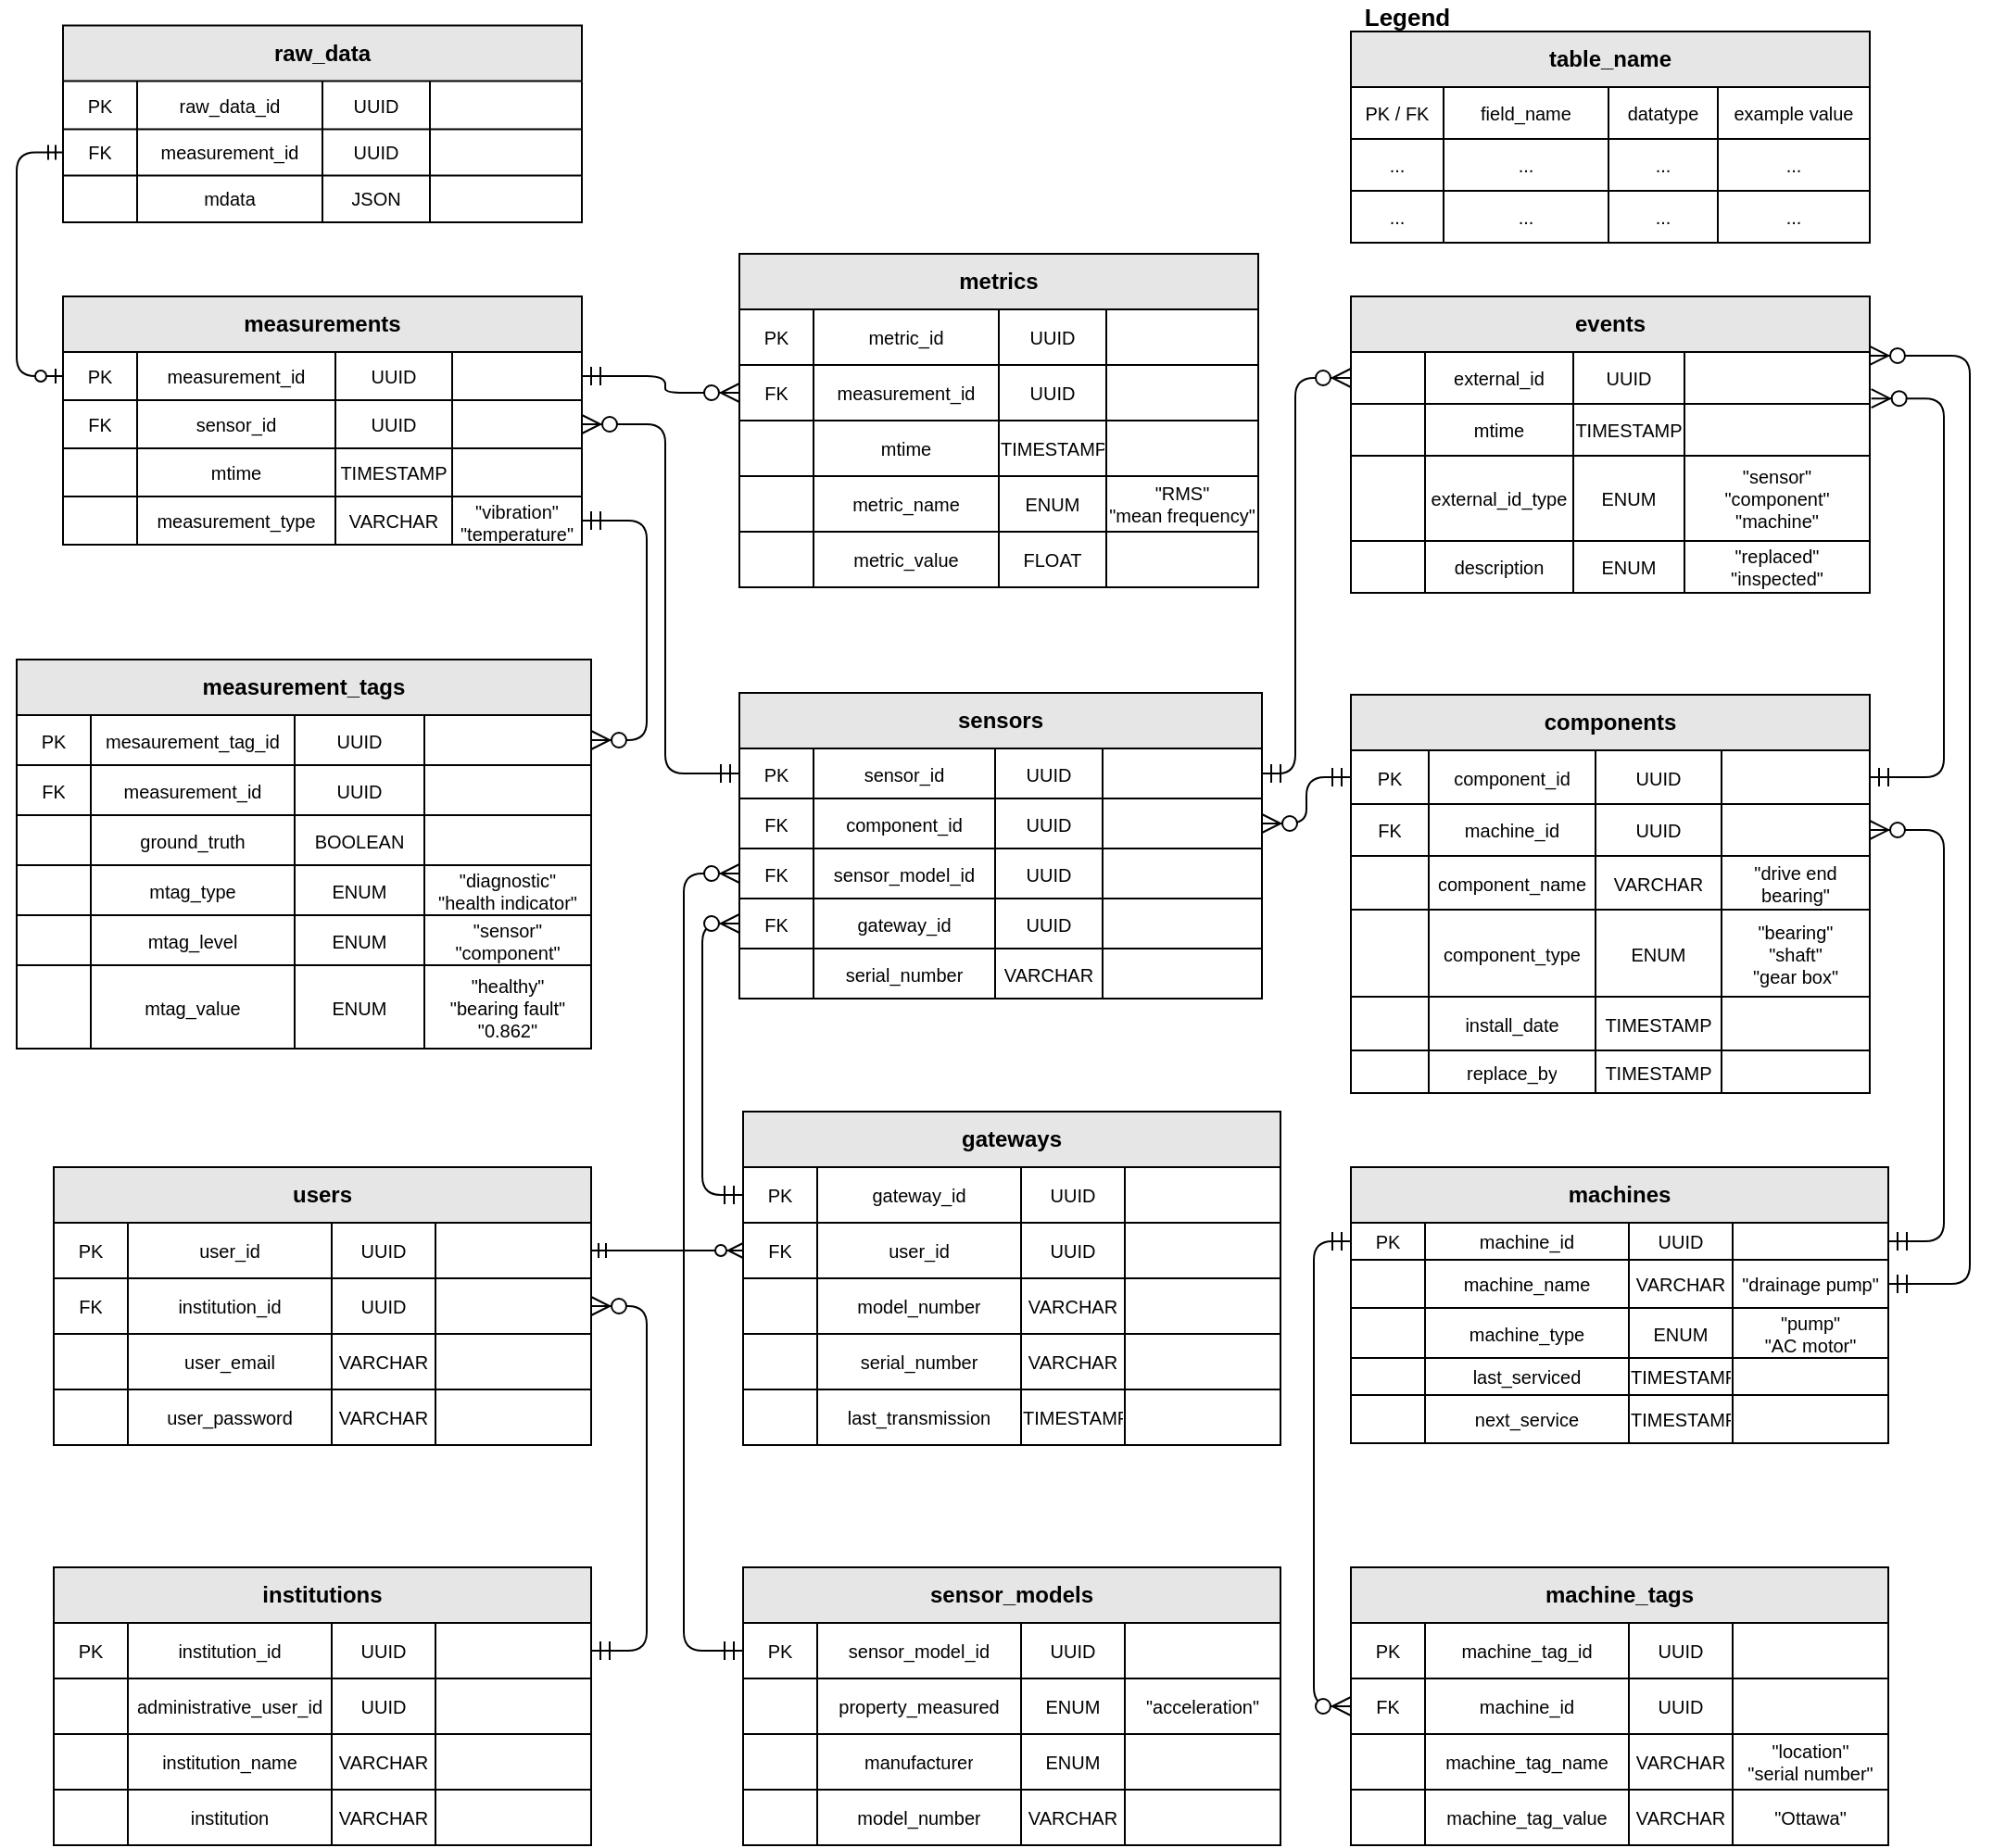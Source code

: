 <mxfile version="21.2.8" type="device">
  <diagram name="sensors_ts schema" id="F9ESLBlYY5jyZ4-CE_aD">
    <mxGraphModel dx="2602" dy="2425" grid="1" gridSize="10" guides="1" tooltips="1" connect="1" arrows="1" fold="1" page="1" pageScale="1" pageWidth="1100" pageHeight="850" math="0" shadow="0">
      <root>
        <mxCell id="y_FPOuf3oiqvc4pULGjm-0" />
        <mxCell id="y_FPOuf3oiqvc4pULGjm-1" parent="y_FPOuf3oiqvc4pULGjm-0" />
        <mxCell id="y_FPOuf3oiqvc4pULGjm-4" value="" style="edgeStyle=elbowEdgeStyle;fontSize=10;html=1;endArrow=ERzeroToMany;startArrow=ERmandOne;entryX=0;entryY=0.5;entryDx=0;entryDy=0;endSize=8;startSize=8;exitX=1;exitY=0.5;exitDx=0;exitDy=0;" parent="y_FPOuf3oiqvc4pULGjm-1" source="y_FPOuf3oiqvc4pULGjm-50" target="y_FPOuf3oiqvc4pULGjm-71" edge="1">
          <mxGeometry width="100" height="100" relative="1" as="geometry">
            <mxPoint x="-800" y="-1395" as="sourcePoint" />
            <mxPoint x="-420" y="-1040" as="targetPoint" />
            <Array as="points">
              <mxPoint x="-730" y="-1380" />
              <mxPoint x="-734" y="-1383" />
            </Array>
          </mxGeometry>
        </mxCell>
        <mxCell id="y_FPOuf3oiqvc4pULGjm-5" value="" style="edgeStyle=elbowEdgeStyle;fontSize=10;html=1;endArrow=ERzeroToMany;startArrow=ERmandOne;entryX=1;entryY=0.5;entryDx=0;entryDy=0;endSize=8;startSize=8;exitX=0;exitY=0.5;exitDx=0;exitDy=0;endFill=1;" parent="y_FPOuf3oiqvc4pULGjm-1" source="y_FPOuf3oiqvc4pULGjm-155" target="y_FPOuf3oiqvc4pULGjm-129" edge="1">
          <mxGeometry width="100" height="100" relative="1" as="geometry">
            <mxPoint x="-400" y="-1120" as="sourcePoint" />
            <mxPoint x="180" y="-1173" as="targetPoint" />
            <Array as="points" />
          </mxGeometry>
        </mxCell>
        <mxCell id="y_FPOuf3oiqvc4pULGjm-6" value="" style="edgeStyle=elbowEdgeStyle;fontSize=10;html=1;endArrow=ERzeroToMany;startArrow=ERmandOne;entryX=1;entryY=0.5;entryDx=0;entryDy=0;endSize=8;startSize=8;endFill=1;" parent="y_FPOuf3oiqvc4pULGjm-1" source="y_FPOuf3oiqvc4pULGjm-186" target="y_FPOuf3oiqvc4pULGjm-160" edge="1">
          <mxGeometry width="100" height="100" relative="1" as="geometry">
            <mxPoint x="260" y="-990" as="sourcePoint" />
            <mxPoint x="442" y="-1160" as="targetPoint" />
            <Array as="points">
              <mxPoint x="-40" y="-1030" />
            </Array>
          </mxGeometry>
        </mxCell>
        <mxCell id="y_FPOuf3oiqvc4pULGjm-7" value="" style="edgeStyle=elbowEdgeStyle;fontSize=10;html=1;endArrow=ERzeroToMany;startArrow=ERmandOne;entryX=0;entryY=0.5;entryDx=0;entryDy=0;strokeWidth=1;exitX=1;exitY=0.5;exitDx=0;exitDy=0;endSize=8;startSize=8;" parent="y_FPOuf3oiqvc4pULGjm-1" source="y_FPOuf3oiqvc4pULGjm-124" target="y_FPOuf3oiqvc4pULGjm-108" edge="1">
          <mxGeometry width="100" height="100" relative="1" as="geometry">
            <mxPoint x="-210" y="-1210" as="sourcePoint" />
            <mxPoint x="90" y="-1083" as="targetPoint" />
            <Array as="points">
              <mxPoint x="-390" y="-1290" />
              <mxPoint x="-320" y="-1270" />
            </Array>
          </mxGeometry>
        </mxCell>
        <mxCell id="y_FPOuf3oiqvc4pULGjm-8" value="&lt;span style=&quot;background-color: rgb(230 , 230 , 230)&quot;&gt;&lt;font style=&quot;font-size: 12px&quot;&gt;measurement_tags&lt;/font&gt;&lt;/span&gt;" style="shape=table;html=1;whiteSpace=wrap;startSize=30;container=1;collapsible=0;childLayout=tableLayout;fontStyle=1;align=center;fillColor=#E6E6E6;fontSize=10;" parent="y_FPOuf3oiqvc4pULGjm-1" vertex="1">
          <mxGeometry x="-1080" y="-1244" width="310" height="210" as="geometry" />
        </mxCell>
        <mxCell id="y_FPOuf3oiqvc4pULGjm-9" value="" style="shape=partialRectangle;html=1;whiteSpace=wrap;collapsible=0;dropTarget=0;pointerEvents=0;fillColor=none;top=0;left=0;bottom=0;right=0;points=[[0,0.5],[1,0.5]];portConstraint=eastwest;fontSize=10;" parent="y_FPOuf3oiqvc4pULGjm-8" vertex="1">
          <mxGeometry y="30" width="310" height="27" as="geometry" />
        </mxCell>
        <mxCell id="y_FPOuf3oiqvc4pULGjm-10" value="PK" style="shape=partialRectangle;html=1;whiteSpace=wrap;connectable=0;fillColor=none;top=0;left=0;bottom=0;right=0;overflow=hidden;fontSize=10;" parent="y_FPOuf3oiqvc4pULGjm-9" vertex="1">
          <mxGeometry width="40" height="27" as="geometry">
            <mxRectangle width="40" height="27" as="alternateBounds" />
          </mxGeometry>
        </mxCell>
        <mxCell id="y_FPOuf3oiqvc4pULGjm-11" value="mesaurement_tag_id" style="shape=partialRectangle;html=1;whiteSpace=wrap;connectable=0;fillColor=none;top=0;left=0;bottom=0;right=0;overflow=hidden;fontSize=10;" parent="y_FPOuf3oiqvc4pULGjm-9" vertex="1">
          <mxGeometry x="40" width="110" height="27" as="geometry">
            <mxRectangle width="110" height="27" as="alternateBounds" />
          </mxGeometry>
        </mxCell>
        <mxCell id="y_FPOuf3oiqvc4pULGjm-12" value="UUID" style="shape=partialRectangle;html=1;whiteSpace=wrap;connectable=0;fillColor=none;top=0;left=0;bottom=0;right=0;overflow=hidden;fontSize=10;" parent="y_FPOuf3oiqvc4pULGjm-9" vertex="1">
          <mxGeometry x="150" width="70" height="27" as="geometry">
            <mxRectangle width="70" height="27" as="alternateBounds" />
          </mxGeometry>
        </mxCell>
        <mxCell id="y_FPOuf3oiqvc4pULGjm-13" value="" style="shape=partialRectangle;html=1;whiteSpace=wrap;connectable=0;fillColor=none;top=0;left=0;bottom=0;right=0;overflow=hidden;fontSize=10;" parent="y_FPOuf3oiqvc4pULGjm-9" vertex="1">
          <mxGeometry x="220" width="90" height="27" as="geometry">
            <mxRectangle width="90" height="27" as="alternateBounds" />
          </mxGeometry>
        </mxCell>
        <mxCell id="y_FPOuf3oiqvc4pULGjm-14" value="" style="shape=partialRectangle;html=1;whiteSpace=wrap;collapsible=0;dropTarget=0;pointerEvents=0;fillColor=none;top=0;left=0;bottom=0;right=0;points=[[0,0.5],[1,0.5]];portConstraint=eastwest;fontSize=10;" parent="y_FPOuf3oiqvc4pULGjm-8" vertex="1">
          <mxGeometry y="57" width="310" height="27" as="geometry" />
        </mxCell>
        <mxCell id="y_FPOuf3oiqvc4pULGjm-15" value="FK" style="shape=partialRectangle;html=1;whiteSpace=wrap;connectable=0;fillColor=none;top=0;left=0;bottom=0;right=0;overflow=hidden;fontSize=10;" parent="y_FPOuf3oiqvc4pULGjm-14" vertex="1">
          <mxGeometry width="40" height="27" as="geometry">
            <mxRectangle width="40" height="27" as="alternateBounds" />
          </mxGeometry>
        </mxCell>
        <mxCell id="y_FPOuf3oiqvc4pULGjm-16" value="measurement_id" style="shape=partialRectangle;html=1;whiteSpace=wrap;connectable=0;fillColor=none;top=0;left=0;bottom=0;right=0;overflow=hidden;fontSize=10;" parent="y_FPOuf3oiqvc4pULGjm-14" vertex="1">
          <mxGeometry x="40" width="110" height="27" as="geometry">
            <mxRectangle width="110" height="27" as="alternateBounds" />
          </mxGeometry>
        </mxCell>
        <mxCell id="y_FPOuf3oiqvc4pULGjm-17" value="UUID" style="shape=partialRectangle;html=1;whiteSpace=wrap;connectable=0;fillColor=none;top=0;left=0;bottom=0;right=0;overflow=hidden;fontSize=10;" parent="y_FPOuf3oiqvc4pULGjm-14" vertex="1">
          <mxGeometry x="150" width="70" height="27" as="geometry">
            <mxRectangle width="70" height="27" as="alternateBounds" />
          </mxGeometry>
        </mxCell>
        <mxCell id="y_FPOuf3oiqvc4pULGjm-18" style="shape=partialRectangle;html=1;whiteSpace=wrap;connectable=0;fillColor=none;top=0;left=0;bottom=0;right=0;overflow=hidden;fontSize=10;" parent="y_FPOuf3oiqvc4pULGjm-14" vertex="1">
          <mxGeometry x="220" width="90" height="27" as="geometry">
            <mxRectangle width="90" height="27" as="alternateBounds" />
          </mxGeometry>
        </mxCell>
        <mxCell id="y_FPOuf3oiqvc4pULGjm-19" value="" style="shape=partialRectangle;html=1;whiteSpace=wrap;collapsible=0;dropTarget=0;pointerEvents=0;fillColor=none;top=0;left=0;bottom=0;right=0;points=[[0,0.5],[1,0.5]];portConstraint=eastwest;fontSize=10;" parent="y_FPOuf3oiqvc4pULGjm-8" vertex="1">
          <mxGeometry y="84" width="310" height="27" as="geometry" />
        </mxCell>
        <mxCell id="y_FPOuf3oiqvc4pULGjm-20" value="" style="shape=partialRectangle;html=1;whiteSpace=wrap;connectable=0;fillColor=none;top=0;left=0;bottom=0;right=0;overflow=hidden;fontSize=10;" parent="y_FPOuf3oiqvc4pULGjm-19" vertex="1">
          <mxGeometry width="40" height="27" as="geometry">
            <mxRectangle width="40" height="27" as="alternateBounds" />
          </mxGeometry>
        </mxCell>
        <mxCell id="y_FPOuf3oiqvc4pULGjm-21" value="ground_truth" style="shape=partialRectangle;html=1;whiteSpace=wrap;connectable=0;fillColor=none;top=0;left=0;bottom=0;right=0;overflow=hidden;fontSize=10;" parent="y_FPOuf3oiqvc4pULGjm-19" vertex="1">
          <mxGeometry x="40" width="110" height="27" as="geometry">
            <mxRectangle width="110" height="27" as="alternateBounds" />
          </mxGeometry>
        </mxCell>
        <mxCell id="y_FPOuf3oiqvc4pULGjm-22" value="BOOLEAN" style="shape=partialRectangle;html=1;whiteSpace=wrap;connectable=0;fillColor=none;top=0;left=0;bottom=0;right=0;overflow=hidden;fontSize=10;" parent="y_FPOuf3oiqvc4pULGjm-19" vertex="1">
          <mxGeometry x="150" width="70" height="27" as="geometry">
            <mxRectangle width="70" height="27" as="alternateBounds" />
          </mxGeometry>
        </mxCell>
        <mxCell id="y_FPOuf3oiqvc4pULGjm-23" style="shape=partialRectangle;html=1;whiteSpace=wrap;connectable=0;fillColor=none;top=0;left=0;bottom=0;right=0;overflow=hidden;fontSize=10;" parent="y_FPOuf3oiqvc4pULGjm-19" vertex="1">
          <mxGeometry x="220" width="90" height="27" as="geometry">
            <mxRectangle width="90" height="27" as="alternateBounds" />
          </mxGeometry>
        </mxCell>
        <mxCell id="y_FPOuf3oiqvc4pULGjm-24" style="shape=partialRectangle;html=1;whiteSpace=wrap;collapsible=0;dropTarget=0;pointerEvents=0;fillColor=none;top=0;left=0;bottom=0;right=0;points=[[0,0.5],[1,0.5]];portConstraint=eastwest;fontSize=10;" parent="y_FPOuf3oiqvc4pULGjm-8" vertex="1">
          <mxGeometry y="111" width="310" height="27" as="geometry" />
        </mxCell>
        <mxCell id="y_FPOuf3oiqvc4pULGjm-25" style="shape=partialRectangle;html=1;whiteSpace=wrap;connectable=0;fillColor=none;top=0;left=0;bottom=0;right=0;overflow=hidden;fontSize=10;" parent="y_FPOuf3oiqvc4pULGjm-24" vertex="1">
          <mxGeometry width="40" height="27" as="geometry">
            <mxRectangle width="40" height="27" as="alternateBounds" />
          </mxGeometry>
        </mxCell>
        <mxCell id="y_FPOuf3oiqvc4pULGjm-26" value="mtag_type" style="shape=partialRectangle;html=1;whiteSpace=wrap;connectable=0;fillColor=none;top=0;left=0;bottom=0;right=0;overflow=hidden;fontSize=10;" parent="y_FPOuf3oiqvc4pULGjm-24" vertex="1">
          <mxGeometry x="40" width="110" height="27" as="geometry">
            <mxRectangle width="110" height="27" as="alternateBounds" />
          </mxGeometry>
        </mxCell>
        <mxCell id="y_FPOuf3oiqvc4pULGjm-27" value="ENUM" style="shape=partialRectangle;html=1;whiteSpace=wrap;connectable=0;fillColor=none;top=0;left=0;bottom=0;right=0;overflow=hidden;fontSize=10;" parent="y_FPOuf3oiqvc4pULGjm-24" vertex="1">
          <mxGeometry x="150" width="70" height="27" as="geometry">
            <mxRectangle width="70" height="27" as="alternateBounds" />
          </mxGeometry>
        </mxCell>
        <mxCell id="y_FPOuf3oiqvc4pULGjm-28" value="&quot;diagnostic&quot;&lt;br style=&quot;font-size: 10px;&quot;&gt;&quot;health indicator&quot;" style="shape=partialRectangle;html=1;whiteSpace=wrap;connectable=0;fillColor=none;top=0;left=0;bottom=0;right=0;overflow=hidden;fontSize=10;" parent="y_FPOuf3oiqvc4pULGjm-24" vertex="1">
          <mxGeometry x="220" width="90" height="27" as="geometry">
            <mxRectangle width="90" height="27" as="alternateBounds" />
          </mxGeometry>
        </mxCell>
        <mxCell id="y_FPOuf3oiqvc4pULGjm-29" style="shape=partialRectangle;html=1;whiteSpace=wrap;collapsible=0;dropTarget=0;pointerEvents=0;fillColor=none;top=0;left=0;bottom=0;right=0;points=[[0,0.5],[1,0.5]];portConstraint=eastwest;fontSize=10;" parent="y_FPOuf3oiqvc4pULGjm-8" vertex="1">
          <mxGeometry y="138" width="310" height="27" as="geometry" />
        </mxCell>
        <mxCell id="y_FPOuf3oiqvc4pULGjm-30" style="shape=partialRectangle;html=1;whiteSpace=wrap;connectable=0;fillColor=none;top=0;left=0;bottom=0;right=0;overflow=hidden;fontSize=10;" parent="y_FPOuf3oiqvc4pULGjm-29" vertex="1">
          <mxGeometry width="40" height="27" as="geometry">
            <mxRectangle width="40" height="27" as="alternateBounds" />
          </mxGeometry>
        </mxCell>
        <mxCell id="y_FPOuf3oiqvc4pULGjm-31" value="mtag_level" style="shape=partialRectangle;html=1;whiteSpace=wrap;connectable=0;fillColor=none;top=0;left=0;bottom=0;right=0;overflow=hidden;fontSize=10;" parent="y_FPOuf3oiqvc4pULGjm-29" vertex="1">
          <mxGeometry x="40" width="110" height="27" as="geometry">
            <mxRectangle width="110" height="27" as="alternateBounds" />
          </mxGeometry>
        </mxCell>
        <mxCell id="y_FPOuf3oiqvc4pULGjm-32" value="ENUM" style="shape=partialRectangle;html=1;whiteSpace=wrap;connectable=0;fillColor=none;top=0;left=0;bottom=0;right=0;overflow=hidden;fontSize=10;" parent="y_FPOuf3oiqvc4pULGjm-29" vertex="1">
          <mxGeometry x="150" width="70" height="27" as="geometry">
            <mxRectangle width="70" height="27" as="alternateBounds" />
          </mxGeometry>
        </mxCell>
        <mxCell id="y_FPOuf3oiqvc4pULGjm-33" value="&quot;sensor&quot;&lt;br style=&quot;font-size: 10px;&quot;&gt;&quot;component&quot;" style="shape=partialRectangle;html=1;whiteSpace=wrap;connectable=0;fillColor=none;top=0;left=0;bottom=0;right=0;overflow=hidden;fontSize=10;" parent="y_FPOuf3oiqvc4pULGjm-29" vertex="1">
          <mxGeometry x="220" width="90" height="27" as="geometry">
            <mxRectangle width="90" height="27" as="alternateBounds" />
          </mxGeometry>
        </mxCell>
        <mxCell id="y_FPOuf3oiqvc4pULGjm-34" style="shape=partialRectangle;html=1;whiteSpace=wrap;collapsible=0;dropTarget=0;pointerEvents=0;fillColor=none;top=0;left=0;bottom=0;right=0;points=[[0,0.5],[1,0.5]];portConstraint=eastwest;fontSize=10;" parent="y_FPOuf3oiqvc4pULGjm-8" vertex="1">
          <mxGeometry y="165" width="310" height="45" as="geometry" />
        </mxCell>
        <mxCell id="y_FPOuf3oiqvc4pULGjm-35" style="shape=partialRectangle;html=1;whiteSpace=wrap;connectable=0;fillColor=none;top=0;left=0;bottom=0;right=0;overflow=hidden;fontSize=10;" parent="y_FPOuf3oiqvc4pULGjm-34" vertex="1">
          <mxGeometry width="40" height="45" as="geometry">
            <mxRectangle width="40" height="45" as="alternateBounds" />
          </mxGeometry>
        </mxCell>
        <mxCell id="y_FPOuf3oiqvc4pULGjm-36" value="mtag_value" style="shape=partialRectangle;html=1;whiteSpace=wrap;connectable=0;fillColor=none;top=0;left=0;bottom=0;right=0;overflow=hidden;fontSize=10;" parent="y_FPOuf3oiqvc4pULGjm-34" vertex="1">
          <mxGeometry x="40" width="110" height="45" as="geometry">
            <mxRectangle width="110" height="45" as="alternateBounds" />
          </mxGeometry>
        </mxCell>
        <mxCell id="y_FPOuf3oiqvc4pULGjm-37" value="ENUM" style="shape=partialRectangle;html=1;whiteSpace=wrap;connectable=0;fillColor=none;top=0;left=0;bottom=0;right=0;overflow=hidden;fontSize=10;" parent="y_FPOuf3oiqvc4pULGjm-34" vertex="1">
          <mxGeometry x="150" width="70" height="45" as="geometry">
            <mxRectangle width="70" height="45" as="alternateBounds" />
          </mxGeometry>
        </mxCell>
        <mxCell id="y_FPOuf3oiqvc4pULGjm-38" value="&quot;healthy&quot;&lt;br style=&quot;font-size: 10px;&quot;&gt;&quot;bearing fault&quot;&lt;br style=&quot;font-size: 10px;&quot;&gt;&quot;0.862&quot;" style="shape=partialRectangle;html=1;whiteSpace=wrap;connectable=0;fillColor=none;top=0;left=0;bottom=0;right=0;overflow=hidden;fontSize=10;" parent="y_FPOuf3oiqvc4pULGjm-34" vertex="1">
          <mxGeometry x="220" width="90" height="45" as="geometry">
            <mxRectangle width="90" height="45" as="alternateBounds" />
          </mxGeometry>
        </mxCell>
        <mxCell id="y_FPOuf3oiqvc4pULGjm-39" value="&lt;span style=&quot;background-color: rgb(230 , 230 , 230)&quot;&gt;&lt;font style=&quot;font-size: 12px&quot;&gt;measurements&lt;/font&gt;&lt;/span&gt;" style="shape=table;html=1;whiteSpace=wrap;startSize=30;container=1;collapsible=0;childLayout=tableLayout;fontStyle=1;align=center;fillColor=#E6E6E6;fontSize=10;" parent="y_FPOuf3oiqvc4pULGjm-1" vertex="1">
          <mxGeometry x="-1055" y="-1440" width="280" height="134" as="geometry" />
        </mxCell>
        <mxCell id="y_FPOuf3oiqvc4pULGjm-50" value="" style="shape=partialRectangle;html=1;whiteSpace=wrap;collapsible=0;dropTarget=0;pointerEvents=0;fillColor=none;top=0;left=0;bottom=0;right=0;points=[[0,0.5],[1,0.5]];portConstraint=eastwest;fontSize=10;" parent="y_FPOuf3oiqvc4pULGjm-39" vertex="1">
          <mxGeometry y="30" width="280" height="26" as="geometry" />
        </mxCell>
        <mxCell id="y_FPOuf3oiqvc4pULGjm-51" value="PK" style="shape=partialRectangle;html=1;whiteSpace=wrap;connectable=0;fillColor=none;top=0;left=0;bottom=0;right=0;overflow=hidden;fontSize=10;" parent="y_FPOuf3oiqvc4pULGjm-50" vertex="1">
          <mxGeometry width="40" height="26" as="geometry">
            <mxRectangle width="40" height="26" as="alternateBounds" />
          </mxGeometry>
        </mxCell>
        <mxCell id="y_FPOuf3oiqvc4pULGjm-52" value="measurement_id" style="shape=partialRectangle;html=1;whiteSpace=wrap;connectable=0;fillColor=none;top=0;left=0;bottom=0;right=0;overflow=hidden;fontSize=10;" parent="y_FPOuf3oiqvc4pULGjm-50" vertex="1">
          <mxGeometry x="40" width="107" height="26" as="geometry">
            <mxRectangle width="107" height="26" as="alternateBounds" />
          </mxGeometry>
        </mxCell>
        <mxCell id="y_FPOuf3oiqvc4pULGjm-53" value="UUID" style="shape=partialRectangle;html=1;whiteSpace=wrap;connectable=0;fillColor=none;top=0;left=0;bottom=0;right=0;overflow=hidden;fontSize=10;" parent="y_FPOuf3oiqvc4pULGjm-50" vertex="1">
          <mxGeometry x="147" width="63" height="26" as="geometry">
            <mxRectangle width="63" height="26" as="alternateBounds" />
          </mxGeometry>
        </mxCell>
        <mxCell id="y_FPOuf3oiqvc4pULGjm-54" style="shape=partialRectangle;html=1;whiteSpace=wrap;connectable=0;fillColor=none;top=0;left=0;bottom=0;right=0;overflow=hidden;fontSize=10;" parent="y_FPOuf3oiqvc4pULGjm-50" vertex="1">
          <mxGeometry x="210" width="70" height="26" as="geometry">
            <mxRectangle width="70" height="26" as="alternateBounds" />
          </mxGeometry>
        </mxCell>
        <mxCell id="y_FPOuf3oiqvc4pULGjm-45" value="" style="shape=partialRectangle;html=1;whiteSpace=wrap;collapsible=0;dropTarget=0;pointerEvents=0;fillColor=none;top=0;left=0;bottom=0;right=0;points=[[0,0.5],[1,0.5]];portConstraint=eastwest;fontSize=10;" parent="y_FPOuf3oiqvc4pULGjm-39" vertex="1">
          <mxGeometry y="56" width="280" height="26" as="geometry" />
        </mxCell>
        <mxCell id="y_FPOuf3oiqvc4pULGjm-46" value="FK" style="shape=partialRectangle;html=1;whiteSpace=wrap;connectable=0;fillColor=none;top=0;left=0;bottom=0;right=0;overflow=hidden;fontSize=10;" parent="y_FPOuf3oiqvc4pULGjm-45" vertex="1">
          <mxGeometry width="40" height="26" as="geometry">
            <mxRectangle width="40" height="26" as="alternateBounds" />
          </mxGeometry>
        </mxCell>
        <mxCell id="y_FPOuf3oiqvc4pULGjm-47" value="sensor_id" style="shape=partialRectangle;html=1;whiteSpace=wrap;connectable=0;fillColor=none;top=0;left=0;bottom=0;right=0;overflow=hidden;fontSize=10;" parent="y_FPOuf3oiqvc4pULGjm-45" vertex="1">
          <mxGeometry x="40" width="107" height="26" as="geometry">
            <mxRectangle width="107" height="26" as="alternateBounds" />
          </mxGeometry>
        </mxCell>
        <mxCell id="y_FPOuf3oiqvc4pULGjm-48" value="UUID" style="shape=partialRectangle;html=1;whiteSpace=wrap;connectable=0;fillColor=none;top=0;left=0;bottom=0;right=0;overflow=hidden;fontSize=10;" parent="y_FPOuf3oiqvc4pULGjm-45" vertex="1">
          <mxGeometry x="147" width="63" height="26" as="geometry">
            <mxRectangle width="63" height="26" as="alternateBounds" />
          </mxGeometry>
        </mxCell>
        <mxCell id="y_FPOuf3oiqvc4pULGjm-49" style="shape=partialRectangle;html=1;whiteSpace=wrap;connectable=0;fillColor=none;top=0;left=0;bottom=0;right=0;overflow=hidden;fontSize=10;" parent="y_FPOuf3oiqvc4pULGjm-45" vertex="1">
          <mxGeometry x="210" width="70" height="26" as="geometry">
            <mxRectangle width="70" height="26" as="alternateBounds" />
          </mxGeometry>
        </mxCell>
        <mxCell id="y_FPOuf3oiqvc4pULGjm-40" value="" style="shape=partialRectangle;html=1;whiteSpace=wrap;collapsible=0;dropTarget=0;pointerEvents=0;fillColor=none;top=0;left=0;bottom=0;right=0;points=[[0,0.5],[1,0.5]];portConstraint=eastwest;fontSize=10;" parent="y_FPOuf3oiqvc4pULGjm-39" vertex="1">
          <mxGeometry y="82" width="280" height="26" as="geometry" />
        </mxCell>
        <mxCell id="y_FPOuf3oiqvc4pULGjm-41" value="" style="shape=partialRectangle;html=1;whiteSpace=wrap;connectable=0;fillColor=none;top=0;left=0;bottom=0;right=0;overflow=hidden;fontSize=10;" parent="y_FPOuf3oiqvc4pULGjm-40" vertex="1">
          <mxGeometry width="40" height="26" as="geometry">
            <mxRectangle width="40" height="26" as="alternateBounds" />
          </mxGeometry>
        </mxCell>
        <mxCell id="y_FPOuf3oiqvc4pULGjm-42" value="mtime" style="shape=partialRectangle;html=1;whiteSpace=wrap;connectable=0;fillColor=none;top=0;left=0;bottom=0;right=0;overflow=hidden;fontSize=10;" parent="y_FPOuf3oiqvc4pULGjm-40" vertex="1">
          <mxGeometry x="40" width="107" height="26" as="geometry">
            <mxRectangle width="107" height="26" as="alternateBounds" />
          </mxGeometry>
        </mxCell>
        <mxCell id="y_FPOuf3oiqvc4pULGjm-43" value="TIMESTAMP" style="shape=partialRectangle;html=1;whiteSpace=wrap;connectable=0;fillColor=none;top=0;left=0;bottom=0;right=0;overflow=hidden;fontSize=10;" parent="y_FPOuf3oiqvc4pULGjm-40" vertex="1">
          <mxGeometry x="147" width="63" height="26" as="geometry">
            <mxRectangle width="63" height="26" as="alternateBounds" />
          </mxGeometry>
        </mxCell>
        <mxCell id="y_FPOuf3oiqvc4pULGjm-44" value="" style="shape=partialRectangle;html=1;whiteSpace=wrap;connectable=0;fillColor=none;top=0;left=0;bottom=0;right=0;overflow=hidden;fontSize=10;" parent="y_FPOuf3oiqvc4pULGjm-40" vertex="1">
          <mxGeometry x="210" width="70" height="26" as="geometry">
            <mxRectangle width="70" height="26" as="alternateBounds" />
          </mxGeometry>
        </mxCell>
        <mxCell id="y_FPOuf3oiqvc4pULGjm-55" style="shape=partialRectangle;html=1;whiteSpace=wrap;collapsible=0;dropTarget=0;pointerEvents=0;fillColor=none;top=0;left=0;bottom=0;right=0;points=[[0,0.5],[1,0.5]];portConstraint=eastwest;fontSize=10;" parent="y_FPOuf3oiqvc4pULGjm-39" vertex="1">
          <mxGeometry y="108" width="280" height="26" as="geometry" />
        </mxCell>
        <mxCell id="y_FPOuf3oiqvc4pULGjm-56" style="shape=partialRectangle;html=1;whiteSpace=wrap;connectable=0;fillColor=none;top=0;left=0;bottom=0;right=0;overflow=hidden;fontSize=10;" parent="y_FPOuf3oiqvc4pULGjm-55" vertex="1">
          <mxGeometry width="40" height="26" as="geometry">
            <mxRectangle width="40" height="26" as="alternateBounds" />
          </mxGeometry>
        </mxCell>
        <mxCell id="y_FPOuf3oiqvc4pULGjm-57" value="measurement_type" style="shape=partialRectangle;html=1;whiteSpace=wrap;connectable=0;fillColor=none;top=0;left=0;bottom=0;right=0;overflow=hidden;fontSize=10;" parent="y_FPOuf3oiqvc4pULGjm-55" vertex="1">
          <mxGeometry x="40" width="107" height="26" as="geometry">
            <mxRectangle width="107" height="26" as="alternateBounds" />
          </mxGeometry>
        </mxCell>
        <mxCell id="y_FPOuf3oiqvc4pULGjm-58" value="VARCHAR" style="shape=partialRectangle;html=1;whiteSpace=wrap;connectable=0;fillColor=none;top=0;left=0;bottom=0;right=0;overflow=hidden;fontSize=10;" parent="y_FPOuf3oiqvc4pULGjm-55" vertex="1">
          <mxGeometry x="147" width="63" height="26" as="geometry">
            <mxRectangle width="63" height="26" as="alternateBounds" />
          </mxGeometry>
        </mxCell>
        <mxCell id="y_FPOuf3oiqvc4pULGjm-59" value="&quot;vibration&quot;&lt;br style=&quot;font-size: 10px;&quot;&gt;&quot;temperature&quot;" style="shape=partialRectangle;html=1;whiteSpace=wrap;connectable=0;fillColor=none;top=0;left=0;bottom=0;right=0;overflow=hidden;fontSize=10;" parent="y_FPOuf3oiqvc4pULGjm-55" vertex="1">
          <mxGeometry x="210" width="70" height="26" as="geometry">
            <mxRectangle width="70" height="26" as="alternateBounds" />
          </mxGeometry>
        </mxCell>
        <mxCell id="y_FPOuf3oiqvc4pULGjm-65" value="&lt;span style=&quot;background-color: rgb(230 , 230 , 230)&quot;&gt;&lt;font style=&quot;font-size: 12px&quot;&gt;metrics&lt;/font&gt;&lt;/span&gt;" style="shape=table;html=1;whiteSpace=wrap;startSize=30;container=1;collapsible=0;childLayout=tableLayout;fontStyle=1;align=center;fillColor=#E6E6E6;fontSize=10;" parent="y_FPOuf3oiqvc4pULGjm-1" vertex="1">
          <mxGeometry x="-690" y="-1463" width="280" height="180" as="geometry" />
        </mxCell>
        <mxCell id="ruKIUrqFK0Y-e9KHpxyL-10" value="" style="shape=partialRectangle;html=1;whiteSpace=wrap;collapsible=0;dropTarget=0;pointerEvents=0;fillColor=none;top=0;left=0;bottom=0;right=0;points=[[0,0.5],[1,0.5]];portConstraint=eastwest;fontSize=10;" vertex="1" parent="y_FPOuf3oiqvc4pULGjm-65">
          <mxGeometry y="30" width="280" height="30" as="geometry" />
        </mxCell>
        <mxCell id="ruKIUrqFK0Y-e9KHpxyL-11" value="PK" style="shape=partialRectangle;html=1;whiteSpace=wrap;connectable=0;fillColor=none;top=0;left=0;bottom=0;right=0;overflow=hidden;fontSize=10;" vertex="1" parent="ruKIUrqFK0Y-e9KHpxyL-10">
          <mxGeometry width="40" height="30" as="geometry">
            <mxRectangle width="40" height="30" as="alternateBounds" />
          </mxGeometry>
        </mxCell>
        <mxCell id="ruKIUrqFK0Y-e9KHpxyL-12" value="metric_id" style="shape=partialRectangle;html=1;whiteSpace=wrap;connectable=0;fillColor=none;top=0;left=0;bottom=0;right=0;overflow=hidden;fontSize=10;" vertex="1" parent="ruKIUrqFK0Y-e9KHpxyL-10">
          <mxGeometry x="40" width="100" height="30" as="geometry">
            <mxRectangle width="100" height="30" as="alternateBounds" />
          </mxGeometry>
        </mxCell>
        <mxCell id="ruKIUrqFK0Y-e9KHpxyL-13" value="UUID" style="shape=partialRectangle;html=1;whiteSpace=wrap;connectable=0;fillColor=none;top=0;left=0;bottom=0;right=0;overflow=hidden;fontSize=10;" vertex="1" parent="ruKIUrqFK0Y-e9KHpxyL-10">
          <mxGeometry x="140" width="58" height="30" as="geometry">
            <mxRectangle width="58" height="30" as="alternateBounds" />
          </mxGeometry>
        </mxCell>
        <mxCell id="ruKIUrqFK0Y-e9KHpxyL-14" style="shape=partialRectangle;html=1;whiteSpace=wrap;connectable=0;fillColor=none;top=0;left=0;bottom=0;right=0;overflow=hidden;fontSize=10;" vertex="1" parent="ruKIUrqFK0Y-e9KHpxyL-10">
          <mxGeometry x="198" width="82" height="30" as="geometry">
            <mxRectangle width="82" height="30" as="alternateBounds" />
          </mxGeometry>
        </mxCell>
        <mxCell id="y_FPOuf3oiqvc4pULGjm-71" value="" style="shape=partialRectangle;html=1;whiteSpace=wrap;collapsible=0;dropTarget=0;pointerEvents=0;fillColor=none;top=0;left=0;bottom=0;right=0;points=[[0,0.5],[1,0.5]];portConstraint=eastwest;fontSize=10;" parent="y_FPOuf3oiqvc4pULGjm-65" vertex="1">
          <mxGeometry y="60" width="280" height="30" as="geometry" />
        </mxCell>
        <mxCell id="y_FPOuf3oiqvc4pULGjm-72" value="FK" style="shape=partialRectangle;html=1;whiteSpace=wrap;connectable=0;fillColor=none;top=0;left=0;bottom=0;right=0;overflow=hidden;fontSize=10;" parent="y_FPOuf3oiqvc4pULGjm-71" vertex="1">
          <mxGeometry width="40" height="30" as="geometry">
            <mxRectangle width="40" height="30" as="alternateBounds" />
          </mxGeometry>
        </mxCell>
        <mxCell id="y_FPOuf3oiqvc4pULGjm-73" value="measurement_id" style="shape=partialRectangle;html=1;whiteSpace=wrap;connectable=0;fillColor=none;top=0;left=0;bottom=0;right=0;overflow=hidden;fontSize=10;" parent="y_FPOuf3oiqvc4pULGjm-71" vertex="1">
          <mxGeometry x="40" width="100" height="30" as="geometry">
            <mxRectangle width="100" height="30" as="alternateBounds" />
          </mxGeometry>
        </mxCell>
        <mxCell id="y_FPOuf3oiqvc4pULGjm-74" value="UUID" style="shape=partialRectangle;html=1;whiteSpace=wrap;connectable=0;fillColor=none;top=0;left=0;bottom=0;right=0;overflow=hidden;fontSize=10;" parent="y_FPOuf3oiqvc4pULGjm-71" vertex="1">
          <mxGeometry x="140" width="58" height="30" as="geometry">
            <mxRectangle width="58" height="30" as="alternateBounds" />
          </mxGeometry>
        </mxCell>
        <mxCell id="y_FPOuf3oiqvc4pULGjm-75" style="shape=partialRectangle;html=1;whiteSpace=wrap;connectable=0;fillColor=none;top=0;left=0;bottom=0;right=0;overflow=hidden;fontSize=10;" parent="y_FPOuf3oiqvc4pULGjm-71" vertex="1">
          <mxGeometry x="198" width="82" height="30" as="geometry">
            <mxRectangle width="82" height="30" as="alternateBounds" />
          </mxGeometry>
        </mxCell>
        <mxCell id="y_FPOuf3oiqvc4pULGjm-66" value="" style="shape=partialRectangle;html=1;whiteSpace=wrap;collapsible=0;dropTarget=0;pointerEvents=0;fillColor=none;top=0;left=0;bottom=0;right=0;points=[[0,0.5],[1,0.5]];portConstraint=eastwest;fontSize=10;" parent="y_FPOuf3oiqvc4pULGjm-65" vertex="1">
          <mxGeometry y="90" width="280" height="30" as="geometry" />
        </mxCell>
        <mxCell id="y_FPOuf3oiqvc4pULGjm-67" value="" style="shape=partialRectangle;html=1;whiteSpace=wrap;connectable=0;fillColor=none;top=0;left=0;bottom=0;right=0;overflow=hidden;fontSize=10;" parent="y_FPOuf3oiqvc4pULGjm-66" vertex="1">
          <mxGeometry width="40" height="30" as="geometry">
            <mxRectangle width="40" height="30" as="alternateBounds" />
          </mxGeometry>
        </mxCell>
        <mxCell id="y_FPOuf3oiqvc4pULGjm-68" value="mtime" style="shape=partialRectangle;html=1;whiteSpace=wrap;connectable=0;fillColor=none;top=0;left=0;bottom=0;right=0;overflow=hidden;fontSize=10;" parent="y_FPOuf3oiqvc4pULGjm-66" vertex="1">
          <mxGeometry x="40" width="100" height="30" as="geometry">
            <mxRectangle width="100" height="30" as="alternateBounds" />
          </mxGeometry>
        </mxCell>
        <mxCell id="y_FPOuf3oiqvc4pULGjm-69" value="TIMESTAMP" style="shape=partialRectangle;html=1;whiteSpace=wrap;connectable=0;fillColor=none;top=0;left=0;bottom=0;right=0;overflow=hidden;fontSize=10;" parent="y_FPOuf3oiqvc4pULGjm-66" vertex="1">
          <mxGeometry x="140" width="58" height="30" as="geometry">
            <mxRectangle width="58" height="30" as="alternateBounds" />
          </mxGeometry>
        </mxCell>
        <mxCell id="y_FPOuf3oiqvc4pULGjm-70" value="" style="shape=partialRectangle;html=1;whiteSpace=wrap;connectable=0;fillColor=none;top=0;left=0;bottom=0;right=0;overflow=hidden;fontSize=10;" parent="y_FPOuf3oiqvc4pULGjm-66" vertex="1">
          <mxGeometry x="198" width="82" height="30" as="geometry">
            <mxRectangle width="82" height="30" as="alternateBounds" />
          </mxGeometry>
        </mxCell>
        <mxCell id="y_FPOuf3oiqvc4pULGjm-76" style="shape=partialRectangle;html=1;whiteSpace=wrap;collapsible=0;dropTarget=0;pointerEvents=0;fillColor=none;top=0;left=0;bottom=0;right=0;points=[[0,0.5],[1,0.5]];portConstraint=eastwest;fontSize=10;" parent="y_FPOuf3oiqvc4pULGjm-65" vertex="1">
          <mxGeometry y="120" width="280" height="30" as="geometry" />
        </mxCell>
        <mxCell id="y_FPOuf3oiqvc4pULGjm-77" style="shape=partialRectangle;html=1;whiteSpace=wrap;connectable=0;fillColor=none;top=0;left=0;bottom=0;right=0;overflow=hidden;fontSize=10;" parent="y_FPOuf3oiqvc4pULGjm-76" vertex="1">
          <mxGeometry width="40" height="30" as="geometry">
            <mxRectangle width="40" height="30" as="alternateBounds" />
          </mxGeometry>
        </mxCell>
        <mxCell id="y_FPOuf3oiqvc4pULGjm-78" value="metric_name" style="shape=partialRectangle;html=1;whiteSpace=wrap;connectable=0;fillColor=none;top=0;left=0;bottom=0;right=0;overflow=hidden;fontSize=10;" parent="y_FPOuf3oiqvc4pULGjm-76" vertex="1">
          <mxGeometry x="40" width="100" height="30" as="geometry">
            <mxRectangle width="100" height="30" as="alternateBounds" />
          </mxGeometry>
        </mxCell>
        <mxCell id="y_FPOuf3oiqvc4pULGjm-79" value="ENUM" style="shape=partialRectangle;html=1;whiteSpace=wrap;connectable=0;fillColor=none;top=0;left=0;bottom=0;right=0;overflow=hidden;fontSize=10;" parent="y_FPOuf3oiqvc4pULGjm-76" vertex="1">
          <mxGeometry x="140" width="58" height="30" as="geometry">
            <mxRectangle width="58" height="30" as="alternateBounds" />
          </mxGeometry>
        </mxCell>
        <mxCell id="y_FPOuf3oiqvc4pULGjm-80" value="&quot;RMS&quot;&lt;br style=&quot;font-size: 10px;&quot;&gt;&quot;mean frequency&quot;" style="shape=partialRectangle;html=1;whiteSpace=wrap;connectable=0;fillColor=none;top=0;left=0;bottom=0;right=0;overflow=hidden;fontSize=10;" parent="y_FPOuf3oiqvc4pULGjm-76" vertex="1">
          <mxGeometry x="198" width="82" height="30" as="geometry">
            <mxRectangle width="82" height="30" as="alternateBounds" />
          </mxGeometry>
        </mxCell>
        <mxCell id="y_FPOuf3oiqvc4pULGjm-81" style="shape=partialRectangle;html=1;whiteSpace=wrap;collapsible=0;dropTarget=0;pointerEvents=0;fillColor=none;top=0;left=0;bottom=0;right=0;points=[[0,0.5],[1,0.5]];portConstraint=eastwest;fontSize=10;" parent="y_FPOuf3oiqvc4pULGjm-65" vertex="1">
          <mxGeometry y="150" width="280" height="30" as="geometry" />
        </mxCell>
        <mxCell id="y_FPOuf3oiqvc4pULGjm-82" style="shape=partialRectangle;html=1;whiteSpace=wrap;connectable=0;fillColor=none;top=0;left=0;bottom=0;right=0;overflow=hidden;fontSize=10;" parent="y_FPOuf3oiqvc4pULGjm-81" vertex="1">
          <mxGeometry width="40" height="30" as="geometry">
            <mxRectangle width="40" height="30" as="alternateBounds" />
          </mxGeometry>
        </mxCell>
        <mxCell id="y_FPOuf3oiqvc4pULGjm-83" value="metric_value" style="shape=partialRectangle;html=1;whiteSpace=wrap;connectable=0;fillColor=none;top=0;left=0;bottom=0;right=0;overflow=hidden;fontSize=10;" parent="y_FPOuf3oiqvc4pULGjm-81" vertex="1">
          <mxGeometry x="40" width="100" height="30" as="geometry">
            <mxRectangle width="100" height="30" as="alternateBounds" />
          </mxGeometry>
        </mxCell>
        <mxCell id="y_FPOuf3oiqvc4pULGjm-84" value="FLOAT" style="shape=partialRectangle;html=1;whiteSpace=wrap;connectable=0;fillColor=none;top=0;left=0;bottom=0;right=0;overflow=hidden;fontSize=10;" parent="y_FPOuf3oiqvc4pULGjm-81" vertex="1">
          <mxGeometry x="140" width="58" height="30" as="geometry">
            <mxRectangle width="58" height="30" as="alternateBounds" />
          </mxGeometry>
        </mxCell>
        <mxCell id="y_FPOuf3oiqvc4pULGjm-85" value="" style="shape=partialRectangle;html=1;whiteSpace=wrap;connectable=0;fillColor=none;top=0;left=0;bottom=0;right=0;overflow=hidden;fontSize=10;" parent="y_FPOuf3oiqvc4pULGjm-81" vertex="1">
          <mxGeometry x="198" width="82" height="30" as="geometry">
            <mxRectangle width="82" height="30" as="alternateBounds" />
          </mxGeometry>
        </mxCell>
        <mxCell id="y_FPOuf3oiqvc4pULGjm-86" value="&lt;span style=&quot;background-color: rgb(230 , 230 , 230)&quot;&gt;&lt;font style=&quot;font-size: 12px&quot;&gt;table_name&lt;/font&gt;&lt;/span&gt;" style="shape=table;html=1;whiteSpace=wrap;startSize=30;container=1;collapsible=0;childLayout=tableLayout;fontStyle=1;align=center;fillColor=#E6E6E6;fontSize=10;" parent="y_FPOuf3oiqvc4pULGjm-1" vertex="1">
          <mxGeometry x="-360" y="-1583" width="280" height="114" as="geometry" />
        </mxCell>
        <mxCell id="y_FPOuf3oiqvc4pULGjm-87" value="" style="shape=partialRectangle;html=1;whiteSpace=wrap;collapsible=0;dropTarget=0;pointerEvents=0;fillColor=none;top=0;left=0;bottom=0;right=0;points=[[0,0.5],[1,0.5]];portConstraint=eastwest;fontSize=10;" parent="y_FPOuf3oiqvc4pULGjm-86" vertex="1">
          <mxGeometry y="30" width="280" height="28" as="geometry" />
        </mxCell>
        <mxCell id="y_FPOuf3oiqvc4pULGjm-88" value="PK / FK" style="shape=partialRectangle;html=1;whiteSpace=wrap;connectable=0;fillColor=none;top=0;left=0;bottom=0;right=0;overflow=hidden;fontSize=10;" parent="y_FPOuf3oiqvc4pULGjm-87" vertex="1">
          <mxGeometry width="50" height="28" as="geometry">
            <mxRectangle width="50" height="28" as="alternateBounds" />
          </mxGeometry>
        </mxCell>
        <mxCell id="y_FPOuf3oiqvc4pULGjm-89" value="field_name" style="shape=partialRectangle;html=1;whiteSpace=wrap;connectable=0;fillColor=none;top=0;left=0;bottom=0;right=0;overflow=hidden;fontSize=10;" parent="y_FPOuf3oiqvc4pULGjm-87" vertex="1">
          <mxGeometry x="50" width="89" height="28" as="geometry">
            <mxRectangle width="89" height="28" as="alternateBounds" />
          </mxGeometry>
        </mxCell>
        <mxCell id="y_FPOuf3oiqvc4pULGjm-90" value="datatype" style="shape=partialRectangle;html=1;whiteSpace=wrap;connectable=0;fillColor=none;top=0;left=0;bottom=0;right=0;overflow=hidden;fontSize=10;" parent="y_FPOuf3oiqvc4pULGjm-87" vertex="1">
          <mxGeometry x="139" width="59" height="28" as="geometry">
            <mxRectangle width="59" height="28" as="alternateBounds" />
          </mxGeometry>
        </mxCell>
        <mxCell id="y_FPOuf3oiqvc4pULGjm-91" value="example value" style="shape=partialRectangle;html=1;whiteSpace=wrap;connectable=0;fillColor=none;top=0;left=0;bottom=0;right=0;overflow=hidden;fontSize=10;" parent="y_FPOuf3oiqvc4pULGjm-87" vertex="1">
          <mxGeometry x="198" width="82" height="28" as="geometry">
            <mxRectangle width="82" height="28" as="alternateBounds" />
          </mxGeometry>
        </mxCell>
        <mxCell id="y_FPOuf3oiqvc4pULGjm-92" value="" style="shape=partialRectangle;html=1;whiteSpace=wrap;collapsible=0;dropTarget=0;pointerEvents=0;fillColor=none;top=0;left=0;bottom=0;right=0;points=[[0,0.5],[1,0.5]];portConstraint=eastwest;fontSize=10;" parent="y_FPOuf3oiqvc4pULGjm-86" vertex="1">
          <mxGeometry y="58" width="280" height="28" as="geometry" />
        </mxCell>
        <mxCell id="y_FPOuf3oiqvc4pULGjm-93" value="..." style="shape=partialRectangle;html=1;whiteSpace=wrap;connectable=0;fillColor=none;top=0;left=0;bottom=0;right=0;overflow=hidden;fontSize=10;" parent="y_FPOuf3oiqvc4pULGjm-92" vertex="1">
          <mxGeometry width="50" height="28" as="geometry">
            <mxRectangle width="50" height="28" as="alternateBounds" />
          </mxGeometry>
        </mxCell>
        <mxCell id="y_FPOuf3oiqvc4pULGjm-94" value="..." style="shape=partialRectangle;html=1;whiteSpace=wrap;connectable=0;fillColor=none;top=0;left=0;bottom=0;right=0;overflow=hidden;fontSize=10;" parent="y_FPOuf3oiqvc4pULGjm-92" vertex="1">
          <mxGeometry x="50" width="89" height="28" as="geometry">
            <mxRectangle width="89" height="28" as="alternateBounds" />
          </mxGeometry>
        </mxCell>
        <mxCell id="y_FPOuf3oiqvc4pULGjm-95" value="..." style="shape=partialRectangle;html=1;whiteSpace=wrap;connectable=0;fillColor=none;top=0;left=0;bottom=0;right=0;overflow=hidden;fontSize=10;" parent="y_FPOuf3oiqvc4pULGjm-92" vertex="1">
          <mxGeometry x="139" width="59" height="28" as="geometry">
            <mxRectangle width="59" height="28" as="alternateBounds" />
          </mxGeometry>
        </mxCell>
        <mxCell id="y_FPOuf3oiqvc4pULGjm-96" value="..." style="shape=partialRectangle;html=1;whiteSpace=wrap;connectable=0;fillColor=none;top=0;left=0;bottom=0;right=0;overflow=hidden;fontSize=10;" parent="y_FPOuf3oiqvc4pULGjm-92" vertex="1">
          <mxGeometry x="198" width="82" height="28" as="geometry">
            <mxRectangle width="82" height="28" as="alternateBounds" />
          </mxGeometry>
        </mxCell>
        <mxCell id="y_FPOuf3oiqvc4pULGjm-97" style="shape=partialRectangle;html=1;whiteSpace=wrap;collapsible=0;dropTarget=0;pointerEvents=0;fillColor=none;top=0;left=0;bottom=0;right=0;points=[[0,0.5],[1,0.5]];portConstraint=eastwest;fontSize=10;" parent="y_FPOuf3oiqvc4pULGjm-86" vertex="1">
          <mxGeometry y="86" width="280" height="28" as="geometry" />
        </mxCell>
        <mxCell id="y_FPOuf3oiqvc4pULGjm-98" value="..." style="shape=partialRectangle;html=1;whiteSpace=wrap;connectable=0;fillColor=none;top=0;left=0;bottom=0;right=0;overflow=hidden;fontSize=10;" parent="y_FPOuf3oiqvc4pULGjm-97" vertex="1">
          <mxGeometry width="50" height="28" as="geometry">
            <mxRectangle width="50" height="28" as="alternateBounds" />
          </mxGeometry>
        </mxCell>
        <mxCell id="y_FPOuf3oiqvc4pULGjm-99" value="..." style="shape=partialRectangle;html=1;whiteSpace=wrap;connectable=0;fillColor=none;top=0;left=0;bottom=0;right=0;overflow=hidden;fontSize=10;" parent="y_FPOuf3oiqvc4pULGjm-97" vertex="1">
          <mxGeometry x="50" width="89" height="28" as="geometry">
            <mxRectangle width="89" height="28" as="alternateBounds" />
          </mxGeometry>
        </mxCell>
        <mxCell id="y_FPOuf3oiqvc4pULGjm-100" value="..." style="shape=partialRectangle;html=1;whiteSpace=wrap;connectable=0;fillColor=none;top=0;left=0;bottom=0;right=0;overflow=hidden;fontSize=10;" parent="y_FPOuf3oiqvc4pULGjm-97" vertex="1">
          <mxGeometry x="139" width="59" height="28" as="geometry">
            <mxRectangle width="59" height="28" as="alternateBounds" />
          </mxGeometry>
        </mxCell>
        <mxCell id="y_FPOuf3oiqvc4pULGjm-101" value="..." style="shape=partialRectangle;html=1;whiteSpace=wrap;connectable=0;fillColor=none;top=0;left=0;bottom=0;right=0;overflow=hidden;fontSize=10;" parent="y_FPOuf3oiqvc4pULGjm-97" vertex="1">
          <mxGeometry x="198" width="82" height="28" as="geometry">
            <mxRectangle width="82" height="28" as="alternateBounds" />
          </mxGeometry>
        </mxCell>
        <mxCell id="y_FPOuf3oiqvc4pULGjm-102" value="&lt;span style=&quot;background-color: rgb(230 , 230 , 230)&quot;&gt;&lt;font style=&quot;font-size: 12px&quot;&gt;events&lt;/font&gt;&lt;/span&gt;" style="shape=table;html=1;whiteSpace=wrap;startSize=30;container=1;collapsible=0;childLayout=tableLayout;fontStyle=1;align=center;fillColor=#E6E6E6;fontSize=10;" parent="y_FPOuf3oiqvc4pULGjm-1" vertex="1">
          <mxGeometry x="-360" y="-1440" width="280" height="160" as="geometry" />
        </mxCell>
        <mxCell id="y_FPOuf3oiqvc4pULGjm-108" value="" style="shape=partialRectangle;html=1;whiteSpace=wrap;collapsible=0;dropTarget=0;pointerEvents=0;fillColor=none;top=0;left=0;bottom=0;right=0;points=[[0,0.5],[1,0.5]];portConstraint=eastwest;fontSize=10;" parent="y_FPOuf3oiqvc4pULGjm-102" vertex="1">
          <mxGeometry y="30" width="280" height="28" as="geometry" />
        </mxCell>
        <mxCell id="y_FPOuf3oiqvc4pULGjm-109" value="" style="shape=partialRectangle;html=1;whiteSpace=wrap;connectable=0;fillColor=none;top=0;left=0;bottom=0;right=0;overflow=hidden;fontSize=10;" parent="y_FPOuf3oiqvc4pULGjm-108" vertex="1">
          <mxGeometry width="40" height="28" as="geometry">
            <mxRectangle width="40" height="28" as="alternateBounds" />
          </mxGeometry>
        </mxCell>
        <mxCell id="y_FPOuf3oiqvc4pULGjm-110" value="external_id" style="shape=partialRectangle;html=1;whiteSpace=wrap;connectable=0;fillColor=none;top=0;left=0;bottom=0;right=0;overflow=hidden;fontSize=10;" parent="y_FPOuf3oiqvc4pULGjm-108" vertex="1">
          <mxGeometry x="40" width="80" height="28" as="geometry">
            <mxRectangle width="80" height="28" as="alternateBounds" />
          </mxGeometry>
        </mxCell>
        <mxCell id="y_FPOuf3oiqvc4pULGjm-111" value="UUID" style="shape=partialRectangle;html=1;whiteSpace=wrap;connectable=0;fillColor=none;top=0;left=0;bottom=0;right=0;overflow=hidden;fontSize=10;" parent="y_FPOuf3oiqvc4pULGjm-108" vertex="1">
          <mxGeometry x="120" width="60" height="28" as="geometry">
            <mxRectangle width="60" height="28" as="alternateBounds" />
          </mxGeometry>
        </mxCell>
        <mxCell id="y_FPOuf3oiqvc4pULGjm-112" style="shape=partialRectangle;html=1;whiteSpace=wrap;connectable=0;fillColor=none;top=0;left=0;bottom=0;right=0;overflow=hidden;fontSize=10;" parent="y_FPOuf3oiqvc4pULGjm-108" vertex="1">
          <mxGeometry x="180" width="100" height="28" as="geometry">
            <mxRectangle width="100" height="28" as="alternateBounds" />
          </mxGeometry>
        </mxCell>
        <mxCell id="y_FPOuf3oiqvc4pULGjm-103" value="" style="shape=partialRectangle;html=1;whiteSpace=wrap;collapsible=0;dropTarget=0;pointerEvents=0;fillColor=none;top=0;left=0;bottom=0;right=0;points=[[0,0.5],[1,0.5]];portConstraint=eastwest;fontSize=10;" parent="y_FPOuf3oiqvc4pULGjm-102" vertex="1">
          <mxGeometry y="58" width="280" height="28" as="geometry" />
        </mxCell>
        <mxCell id="y_FPOuf3oiqvc4pULGjm-104" value="" style="shape=partialRectangle;html=1;whiteSpace=wrap;connectable=0;fillColor=none;top=0;left=0;bottom=0;right=0;overflow=hidden;fontSize=10;" parent="y_FPOuf3oiqvc4pULGjm-103" vertex="1">
          <mxGeometry width="40" height="28" as="geometry">
            <mxRectangle width="40" height="28" as="alternateBounds" />
          </mxGeometry>
        </mxCell>
        <mxCell id="y_FPOuf3oiqvc4pULGjm-105" value="mtime" style="shape=partialRectangle;html=1;whiteSpace=wrap;connectable=0;fillColor=none;top=0;left=0;bottom=0;right=0;overflow=hidden;fontSize=10;" parent="y_FPOuf3oiqvc4pULGjm-103" vertex="1">
          <mxGeometry x="40" width="80" height="28" as="geometry">
            <mxRectangle width="80" height="28" as="alternateBounds" />
          </mxGeometry>
        </mxCell>
        <mxCell id="y_FPOuf3oiqvc4pULGjm-106" value="TIMESTAMP" style="shape=partialRectangle;html=1;whiteSpace=wrap;connectable=0;fillColor=none;top=0;left=0;bottom=0;right=0;overflow=hidden;fontSize=10;" parent="y_FPOuf3oiqvc4pULGjm-103" vertex="1">
          <mxGeometry x="120" width="60" height="28" as="geometry">
            <mxRectangle width="60" height="28" as="alternateBounds" />
          </mxGeometry>
        </mxCell>
        <mxCell id="y_FPOuf3oiqvc4pULGjm-107" value="" style="shape=partialRectangle;html=1;whiteSpace=wrap;connectable=0;fillColor=none;top=0;left=0;bottom=0;right=0;overflow=hidden;fontSize=10;" parent="y_FPOuf3oiqvc4pULGjm-103" vertex="1">
          <mxGeometry x="180" width="100" height="28" as="geometry">
            <mxRectangle width="100" height="28" as="alternateBounds" />
          </mxGeometry>
        </mxCell>
        <mxCell id="y_FPOuf3oiqvc4pULGjm-113" style="shape=partialRectangle;html=1;whiteSpace=wrap;collapsible=0;dropTarget=0;pointerEvents=0;fillColor=none;top=0;left=0;bottom=0;right=0;points=[[0,0.5],[1,0.5]];portConstraint=eastwest;fontSize=10;" parent="y_FPOuf3oiqvc4pULGjm-102" vertex="1">
          <mxGeometry y="86" width="280" height="46" as="geometry" />
        </mxCell>
        <mxCell id="y_FPOuf3oiqvc4pULGjm-114" style="shape=partialRectangle;html=1;whiteSpace=wrap;connectable=0;fillColor=none;top=0;left=0;bottom=0;right=0;overflow=hidden;fontSize=10;" parent="y_FPOuf3oiqvc4pULGjm-113" vertex="1">
          <mxGeometry width="40" height="46" as="geometry">
            <mxRectangle width="40" height="46" as="alternateBounds" />
          </mxGeometry>
        </mxCell>
        <mxCell id="y_FPOuf3oiqvc4pULGjm-115" value="external_id_type" style="shape=partialRectangle;html=1;whiteSpace=wrap;connectable=0;fillColor=none;top=0;left=0;bottom=0;right=0;overflow=hidden;fontSize=10;" parent="y_FPOuf3oiqvc4pULGjm-113" vertex="1">
          <mxGeometry x="40" width="80" height="46" as="geometry">
            <mxRectangle width="80" height="46" as="alternateBounds" />
          </mxGeometry>
        </mxCell>
        <mxCell id="y_FPOuf3oiqvc4pULGjm-116" value="ENUM" style="shape=partialRectangle;html=1;whiteSpace=wrap;connectable=0;fillColor=none;top=0;left=0;bottom=0;right=0;overflow=hidden;fontSize=10;" parent="y_FPOuf3oiqvc4pULGjm-113" vertex="1">
          <mxGeometry x="120" width="60" height="46" as="geometry">
            <mxRectangle width="60" height="46" as="alternateBounds" />
          </mxGeometry>
        </mxCell>
        <mxCell id="y_FPOuf3oiqvc4pULGjm-117" value="&quot;sensor&quot;&lt;br style=&quot;font-size: 10px&quot;&gt;&quot;component&quot;&lt;br style=&quot;font-size: 10px&quot;&gt;&quot;machine&quot;" style="shape=partialRectangle;html=1;whiteSpace=wrap;connectable=0;fillColor=none;top=0;left=0;bottom=0;right=0;overflow=hidden;fontSize=10;" parent="y_FPOuf3oiqvc4pULGjm-113" vertex="1">
          <mxGeometry x="180" width="100" height="46" as="geometry">
            <mxRectangle width="100" height="46" as="alternateBounds" />
          </mxGeometry>
        </mxCell>
        <mxCell id="y_FPOuf3oiqvc4pULGjm-118" style="shape=partialRectangle;html=1;whiteSpace=wrap;collapsible=0;dropTarget=0;pointerEvents=0;fillColor=none;top=0;left=0;bottom=0;right=0;points=[[0,0.5],[1,0.5]];portConstraint=eastwest;fontSize=10;" parent="y_FPOuf3oiqvc4pULGjm-102" vertex="1">
          <mxGeometry y="132" width="280" height="28" as="geometry" />
        </mxCell>
        <mxCell id="y_FPOuf3oiqvc4pULGjm-119" value="" style="shape=partialRectangle;html=1;whiteSpace=wrap;connectable=0;fillColor=none;top=0;left=0;bottom=0;right=0;overflow=hidden;fontSize=10;" parent="y_FPOuf3oiqvc4pULGjm-118" vertex="1">
          <mxGeometry width="40" height="28" as="geometry">
            <mxRectangle width="40" height="28" as="alternateBounds" />
          </mxGeometry>
        </mxCell>
        <mxCell id="y_FPOuf3oiqvc4pULGjm-120" value="description" style="shape=partialRectangle;html=1;whiteSpace=wrap;connectable=0;fillColor=none;top=0;left=0;bottom=0;right=0;overflow=hidden;fontSize=10;" parent="y_FPOuf3oiqvc4pULGjm-118" vertex="1">
          <mxGeometry x="40" width="80" height="28" as="geometry">
            <mxRectangle width="80" height="28" as="alternateBounds" />
          </mxGeometry>
        </mxCell>
        <mxCell id="y_FPOuf3oiqvc4pULGjm-121" value="ENUM" style="shape=partialRectangle;html=1;whiteSpace=wrap;connectable=0;fillColor=none;top=0;left=0;bottom=0;right=0;overflow=hidden;fontSize=10;" parent="y_FPOuf3oiqvc4pULGjm-118" vertex="1">
          <mxGeometry x="120" width="60" height="28" as="geometry">
            <mxRectangle width="60" height="28" as="alternateBounds" />
          </mxGeometry>
        </mxCell>
        <mxCell id="y_FPOuf3oiqvc4pULGjm-122" value="&quot;replaced&quot;&lt;br style=&quot;font-size: 10px;&quot;&gt;&quot;inspected&quot;" style="shape=partialRectangle;html=1;whiteSpace=wrap;connectable=0;fillColor=none;top=0;left=0;bottom=0;right=0;overflow=hidden;fontSize=10;" parent="y_FPOuf3oiqvc4pULGjm-118" vertex="1">
          <mxGeometry x="180" width="100" height="28" as="geometry">
            <mxRectangle width="100" height="28" as="alternateBounds" />
          </mxGeometry>
        </mxCell>
        <mxCell id="y_FPOuf3oiqvc4pULGjm-123" value="&lt;span style=&quot;background-color: rgb(230 , 230 , 230)&quot;&gt;&lt;font style=&quot;font-size: 12px&quot;&gt;sensors&lt;/font&gt;&lt;/span&gt;" style="shape=table;html=1;whiteSpace=wrap;startSize=30;container=1;collapsible=0;childLayout=tableLayout;fontStyle=1;align=center;fillColor=#E6E6E6;fontSize=10;" parent="y_FPOuf3oiqvc4pULGjm-1" vertex="1">
          <mxGeometry x="-690" y="-1226" width="282" height="165" as="geometry" />
        </mxCell>
        <mxCell id="y_FPOuf3oiqvc4pULGjm-124" value="" style="shape=partialRectangle;html=1;whiteSpace=wrap;collapsible=0;dropTarget=0;pointerEvents=0;fillColor=none;top=0;left=0;bottom=0;right=0;points=[[0,0.5],[1,0.5]];portConstraint=eastwest;fontSize=10;" parent="y_FPOuf3oiqvc4pULGjm-123" vertex="1">
          <mxGeometry y="30" width="282" height="27" as="geometry" />
        </mxCell>
        <mxCell id="y_FPOuf3oiqvc4pULGjm-125" value="PK" style="shape=partialRectangle;html=1;whiteSpace=wrap;connectable=0;fillColor=none;top=0;left=0;bottom=0;right=0;overflow=hidden;fontSize=10;" parent="y_FPOuf3oiqvc4pULGjm-124" vertex="1">
          <mxGeometry width="40" height="27" as="geometry">
            <mxRectangle width="40" height="27" as="alternateBounds" />
          </mxGeometry>
        </mxCell>
        <mxCell id="y_FPOuf3oiqvc4pULGjm-126" value="sensor_id" style="shape=partialRectangle;html=1;whiteSpace=wrap;connectable=0;fillColor=none;top=0;left=0;bottom=0;right=0;overflow=hidden;fontSize=10;" parent="y_FPOuf3oiqvc4pULGjm-124" vertex="1">
          <mxGeometry x="40" width="98" height="27" as="geometry">
            <mxRectangle width="98" height="27" as="alternateBounds" />
          </mxGeometry>
        </mxCell>
        <mxCell id="y_FPOuf3oiqvc4pULGjm-127" value="UUID" style="shape=partialRectangle;html=1;whiteSpace=wrap;connectable=0;fillColor=none;top=0;left=0;bottom=0;right=0;overflow=hidden;fontSize=10;" parent="y_FPOuf3oiqvc4pULGjm-124" vertex="1">
          <mxGeometry x="138" width="58" height="27" as="geometry">
            <mxRectangle width="58" height="27" as="alternateBounds" />
          </mxGeometry>
        </mxCell>
        <mxCell id="y_FPOuf3oiqvc4pULGjm-128" value="" style="shape=partialRectangle;html=1;whiteSpace=wrap;connectable=0;fillColor=none;top=0;left=0;bottom=0;right=0;overflow=hidden;fontSize=10;" parent="y_FPOuf3oiqvc4pULGjm-124" vertex="1">
          <mxGeometry x="196" width="86" height="27" as="geometry">
            <mxRectangle width="86" height="27" as="alternateBounds" />
          </mxGeometry>
        </mxCell>
        <mxCell id="y_FPOuf3oiqvc4pULGjm-129" value="" style="shape=partialRectangle;html=1;whiteSpace=wrap;collapsible=0;dropTarget=0;pointerEvents=0;fillColor=none;top=0;left=0;bottom=0;right=0;points=[[0,0.5],[1,0.5]];portConstraint=eastwest;fontSize=10;" parent="y_FPOuf3oiqvc4pULGjm-123" vertex="1">
          <mxGeometry y="57" width="282" height="27" as="geometry" />
        </mxCell>
        <mxCell id="y_FPOuf3oiqvc4pULGjm-130" value="FK" style="shape=partialRectangle;html=1;whiteSpace=wrap;connectable=0;fillColor=none;top=0;left=0;bottom=0;right=0;overflow=hidden;fontSize=10;" parent="y_FPOuf3oiqvc4pULGjm-129" vertex="1">
          <mxGeometry width="40" height="27" as="geometry">
            <mxRectangle width="40" height="27" as="alternateBounds" />
          </mxGeometry>
        </mxCell>
        <mxCell id="y_FPOuf3oiqvc4pULGjm-131" value="component_id" style="shape=partialRectangle;html=1;whiteSpace=wrap;connectable=0;fillColor=none;top=0;left=0;bottom=0;right=0;overflow=hidden;fontSize=10;" parent="y_FPOuf3oiqvc4pULGjm-129" vertex="1">
          <mxGeometry x="40" width="98" height="27" as="geometry">
            <mxRectangle width="98" height="27" as="alternateBounds" />
          </mxGeometry>
        </mxCell>
        <mxCell id="y_FPOuf3oiqvc4pULGjm-132" value="UUID" style="shape=partialRectangle;html=1;whiteSpace=wrap;connectable=0;fillColor=none;top=0;left=0;bottom=0;right=0;overflow=hidden;fontSize=10;" parent="y_FPOuf3oiqvc4pULGjm-129" vertex="1">
          <mxGeometry x="138" width="58" height="27" as="geometry">
            <mxRectangle width="58" height="27" as="alternateBounds" />
          </mxGeometry>
        </mxCell>
        <mxCell id="y_FPOuf3oiqvc4pULGjm-133" style="shape=partialRectangle;html=1;whiteSpace=wrap;connectable=0;fillColor=none;top=0;left=0;bottom=0;right=0;overflow=hidden;fontSize=10;" parent="y_FPOuf3oiqvc4pULGjm-129" vertex="1">
          <mxGeometry x="196" width="86" height="27" as="geometry">
            <mxRectangle width="86" height="27" as="alternateBounds" />
          </mxGeometry>
        </mxCell>
        <mxCell id="y_FPOuf3oiqvc4pULGjm-139" style="shape=partialRectangle;html=1;whiteSpace=wrap;collapsible=0;dropTarget=0;pointerEvents=0;fillColor=none;top=0;left=0;bottom=0;right=0;points=[[0,0.5],[1,0.5]];portConstraint=eastwest;fontSize=10;" parent="y_FPOuf3oiqvc4pULGjm-123" vertex="1">
          <mxGeometry y="84" width="282" height="27" as="geometry" />
        </mxCell>
        <mxCell id="y_FPOuf3oiqvc4pULGjm-140" value="FK" style="shape=partialRectangle;html=1;whiteSpace=wrap;connectable=0;fillColor=none;top=0;left=0;bottom=0;right=0;overflow=hidden;fontSize=10;" parent="y_FPOuf3oiqvc4pULGjm-139" vertex="1">
          <mxGeometry width="40" height="27" as="geometry">
            <mxRectangle width="40" height="27" as="alternateBounds" />
          </mxGeometry>
        </mxCell>
        <mxCell id="y_FPOuf3oiqvc4pULGjm-141" value="sensor_model_id" style="shape=partialRectangle;html=1;whiteSpace=wrap;connectable=0;fillColor=none;top=0;left=0;bottom=0;right=0;overflow=hidden;fontSize=10;" parent="y_FPOuf3oiqvc4pULGjm-139" vertex="1">
          <mxGeometry x="40" width="98" height="27" as="geometry">
            <mxRectangle width="98" height="27" as="alternateBounds" />
          </mxGeometry>
        </mxCell>
        <mxCell id="y_FPOuf3oiqvc4pULGjm-142" value="UUID" style="shape=partialRectangle;html=1;whiteSpace=wrap;connectable=0;fillColor=none;top=0;left=0;bottom=0;right=0;overflow=hidden;fontSize=10;" parent="y_FPOuf3oiqvc4pULGjm-139" vertex="1">
          <mxGeometry x="138" width="58" height="27" as="geometry">
            <mxRectangle width="58" height="27" as="alternateBounds" />
          </mxGeometry>
        </mxCell>
        <mxCell id="y_FPOuf3oiqvc4pULGjm-143" value="" style="shape=partialRectangle;html=1;whiteSpace=wrap;connectable=0;fillColor=none;top=0;left=0;bottom=0;right=0;overflow=hidden;fontSize=10;" parent="y_FPOuf3oiqvc4pULGjm-139" vertex="1">
          <mxGeometry x="196" width="86" height="27" as="geometry">
            <mxRectangle width="86" height="27" as="alternateBounds" />
          </mxGeometry>
        </mxCell>
        <mxCell id="-NN9A_hdDTzEUE3mxyxT-43" style="shape=partialRectangle;html=1;whiteSpace=wrap;collapsible=0;dropTarget=0;pointerEvents=0;fillColor=none;top=0;left=0;bottom=0;right=0;points=[[0,0.5],[1,0.5]];portConstraint=eastwest;fontSize=10;" parent="y_FPOuf3oiqvc4pULGjm-123" vertex="1">
          <mxGeometry y="111" width="282" height="27" as="geometry" />
        </mxCell>
        <mxCell id="-NN9A_hdDTzEUE3mxyxT-44" value="FK" style="shape=partialRectangle;html=1;whiteSpace=wrap;connectable=0;fillColor=none;top=0;left=0;bottom=0;right=0;overflow=hidden;fontSize=10;" parent="-NN9A_hdDTzEUE3mxyxT-43" vertex="1">
          <mxGeometry width="40" height="27" as="geometry">
            <mxRectangle width="40" height="27" as="alternateBounds" />
          </mxGeometry>
        </mxCell>
        <mxCell id="-NN9A_hdDTzEUE3mxyxT-45" value="gateway_id" style="shape=partialRectangle;html=1;whiteSpace=wrap;connectable=0;fillColor=none;top=0;left=0;bottom=0;right=0;overflow=hidden;fontSize=10;" parent="-NN9A_hdDTzEUE3mxyxT-43" vertex="1">
          <mxGeometry x="40" width="98" height="27" as="geometry">
            <mxRectangle width="98" height="27" as="alternateBounds" />
          </mxGeometry>
        </mxCell>
        <mxCell id="-NN9A_hdDTzEUE3mxyxT-46" value="UUID" style="shape=partialRectangle;html=1;whiteSpace=wrap;connectable=0;fillColor=none;top=0;left=0;bottom=0;right=0;overflow=hidden;fontSize=10;" parent="-NN9A_hdDTzEUE3mxyxT-43" vertex="1">
          <mxGeometry x="138" width="58" height="27" as="geometry">
            <mxRectangle width="58" height="27" as="alternateBounds" />
          </mxGeometry>
        </mxCell>
        <mxCell id="-NN9A_hdDTzEUE3mxyxT-47" value="" style="shape=partialRectangle;html=1;whiteSpace=wrap;connectable=0;fillColor=none;top=0;left=0;bottom=0;right=0;overflow=hidden;fontSize=10;" parent="-NN9A_hdDTzEUE3mxyxT-43" vertex="1">
          <mxGeometry x="196" width="86" height="27" as="geometry">
            <mxRectangle width="86" height="27" as="alternateBounds" />
          </mxGeometry>
        </mxCell>
        <mxCell id="y_FPOuf3oiqvc4pULGjm-149" style="shape=partialRectangle;html=1;whiteSpace=wrap;collapsible=0;dropTarget=0;pointerEvents=0;fillColor=none;top=0;left=0;bottom=0;right=0;points=[[0,0.5],[1,0.5]];portConstraint=eastwest;fontSize=10;" parent="y_FPOuf3oiqvc4pULGjm-123" vertex="1">
          <mxGeometry y="138" width="282" height="27" as="geometry" />
        </mxCell>
        <mxCell id="y_FPOuf3oiqvc4pULGjm-150" style="shape=partialRectangle;html=1;whiteSpace=wrap;connectable=0;fillColor=none;top=0;left=0;bottom=0;right=0;overflow=hidden;fontSize=10;" parent="y_FPOuf3oiqvc4pULGjm-149" vertex="1">
          <mxGeometry width="40" height="27" as="geometry">
            <mxRectangle width="40" height="27" as="alternateBounds" />
          </mxGeometry>
        </mxCell>
        <mxCell id="y_FPOuf3oiqvc4pULGjm-151" value="serial_number" style="shape=partialRectangle;html=1;whiteSpace=wrap;connectable=0;fillColor=none;top=0;left=0;bottom=0;right=0;overflow=hidden;fontSize=10;" parent="y_FPOuf3oiqvc4pULGjm-149" vertex="1">
          <mxGeometry x="40" width="98" height="27" as="geometry">
            <mxRectangle width="98" height="27" as="alternateBounds" />
          </mxGeometry>
        </mxCell>
        <mxCell id="y_FPOuf3oiqvc4pULGjm-152" value="VARCHAR" style="shape=partialRectangle;html=1;whiteSpace=wrap;connectable=0;fillColor=none;top=0;left=0;bottom=0;right=0;overflow=hidden;fontSize=10;" parent="y_FPOuf3oiqvc4pULGjm-149" vertex="1">
          <mxGeometry x="138" width="58" height="27" as="geometry">
            <mxRectangle width="58" height="27" as="alternateBounds" />
          </mxGeometry>
        </mxCell>
        <mxCell id="y_FPOuf3oiqvc4pULGjm-153" style="shape=partialRectangle;html=1;whiteSpace=wrap;connectable=0;fillColor=none;top=0;left=0;bottom=0;right=0;overflow=hidden;fontSize=10;" parent="y_FPOuf3oiqvc4pULGjm-149" vertex="1">
          <mxGeometry x="196" width="86" height="27" as="geometry">
            <mxRectangle width="86" height="27" as="alternateBounds" />
          </mxGeometry>
        </mxCell>
        <mxCell id="y_FPOuf3oiqvc4pULGjm-154" value="&lt;span style=&quot;background-color: rgb(230 , 230 , 230)&quot;&gt;&lt;font style=&quot;font-size: 12px&quot;&gt;components&lt;/font&gt;&lt;/span&gt;" style="shape=table;html=1;whiteSpace=wrap;startSize=30;container=1;collapsible=0;childLayout=tableLayout;fontStyle=1;align=center;fillColor=#E6E6E6;fontSize=10;" parent="y_FPOuf3oiqvc4pULGjm-1" vertex="1">
          <mxGeometry x="-360" y="-1225" width="280" height="215" as="geometry" />
        </mxCell>
        <mxCell id="y_FPOuf3oiqvc4pULGjm-155" value="" style="shape=partialRectangle;html=1;whiteSpace=wrap;collapsible=0;dropTarget=0;pointerEvents=0;fillColor=none;top=0;left=0;bottom=0;right=0;points=[[0,0.5],[1,0.5]];portConstraint=eastwest;fontSize=10;" parent="y_FPOuf3oiqvc4pULGjm-154" vertex="1">
          <mxGeometry y="30" width="280" height="29" as="geometry" />
        </mxCell>
        <mxCell id="y_FPOuf3oiqvc4pULGjm-156" value="PK" style="shape=partialRectangle;html=1;whiteSpace=wrap;connectable=0;fillColor=none;top=0;left=0;bottom=0;right=0;overflow=hidden;fontSize=10;" parent="y_FPOuf3oiqvc4pULGjm-155" vertex="1">
          <mxGeometry width="42" height="29" as="geometry">
            <mxRectangle width="42" height="29" as="alternateBounds" />
          </mxGeometry>
        </mxCell>
        <mxCell id="y_FPOuf3oiqvc4pULGjm-157" value="component_id" style="shape=partialRectangle;html=1;whiteSpace=wrap;connectable=0;fillColor=none;top=0;left=0;bottom=0;right=0;overflow=hidden;fontSize=10;" parent="y_FPOuf3oiqvc4pULGjm-155" vertex="1">
          <mxGeometry x="42" width="90" height="29" as="geometry">
            <mxRectangle width="90" height="29" as="alternateBounds" />
          </mxGeometry>
        </mxCell>
        <mxCell id="y_FPOuf3oiqvc4pULGjm-158" value="UUID" style="shape=partialRectangle;html=1;whiteSpace=wrap;connectable=0;fillColor=none;top=0;left=0;bottom=0;right=0;overflow=hidden;fontSize=10;" parent="y_FPOuf3oiqvc4pULGjm-155" vertex="1">
          <mxGeometry x="132" width="68" height="29" as="geometry">
            <mxRectangle width="68" height="29" as="alternateBounds" />
          </mxGeometry>
        </mxCell>
        <mxCell id="y_FPOuf3oiqvc4pULGjm-159" value="" style="shape=partialRectangle;html=1;whiteSpace=wrap;connectable=0;fillColor=none;top=0;left=0;bottom=0;right=0;overflow=hidden;fontSize=10;" parent="y_FPOuf3oiqvc4pULGjm-155" vertex="1">
          <mxGeometry x="200" width="80" height="29" as="geometry">
            <mxRectangle width="80" height="29" as="alternateBounds" />
          </mxGeometry>
        </mxCell>
        <mxCell id="y_FPOuf3oiqvc4pULGjm-160" value="" style="shape=partialRectangle;html=1;whiteSpace=wrap;collapsible=0;dropTarget=0;pointerEvents=0;fillColor=none;top=0;left=0;bottom=0;right=0;points=[[0,0.5],[1,0.5]];portConstraint=eastwest;fontSize=10;" parent="y_FPOuf3oiqvc4pULGjm-154" vertex="1">
          <mxGeometry y="59" width="280" height="28" as="geometry" />
        </mxCell>
        <mxCell id="y_FPOuf3oiqvc4pULGjm-161" value="FK" style="shape=partialRectangle;html=1;whiteSpace=wrap;connectable=0;fillColor=none;top=0;left=0;bottom=0;right=0;overflow=hidden;fontSize=10;" parent="y_FPOuf3oiqvc4pULGjm-160" vertex="1">
          <mxGeometry width="42" height="28" as="geometry">
            <mxRectangle width="42" height="28" as="alternateBounds" />
          </mxGeometry>
        </mxCell>
        <mxCell id="y_FPOuf3oiqvc4pULGjm-162" value="machine_id" style="shape=partialRectangle;html=1;whiteSpace=wrap;connectable=0;fillColor=none;top=0;left=0;bottom=0;right=0;overflow=hidden;fontSize=10;" parent="y_FPOuf3oiqvc4pULGjm-160" vertex="1">
          <mxGeometry x="42" width="90" height="28" as="geometry">
            <mxRectangle width="90" height="28" as="alternateBounds" />
          </mxGeometry>
        </mxCell>
        <mxCell id="y_FPOuf3oiqvc4pULGjm-163" value="UUID" style="shape=partialRectangle;html=1;whiteSpace=wrap;connectable=0;fillColor=none;top=0;left=0;bottom=0;right=0;overflow=hidden;fontSize=10;" parent="y_FPOuf3oiqvc4pULGjm-160" vertex="1">
          <mxGeometry x="132" width="68" height="28" as="geometry">
            <mxRectangle width="68" height="28" as="alternateBounds" />
          </mxGeometry>
        </mxCell>
        <mxCell id="y_FPOuf3oiqvc4pULGjm-164" style="shape=partialRectangle;html=1;whiteSpace=wrap;connectable=0;fillColor=none;top=0;left=0;bottom=0;right=0;overflow=hidden;fontSize=10;" parent="y_FPOuf3oiqvc4pULGjm-160" vertex="1">
          <mxGeometry x="200" width="80" height="28" as="geometry">
            <mxRectangle width="80" height="28" as="alternateBounds" />
          </mxGeometry>
        </mxCell>
        <mxCell id="y_FPOuf3oiqvc4pULGjm-165" style="shape=partialRectangle;html=1;whiteSpace=wrap;collapsible=0;dropTarget=0;pointerEvents=0;fillColor=none;top=0;left=0;bottom=0;right=0;points=[[0,0.5],[1,0.5]];portConstraint=eastwest;fontSize=10;" parent="y_FPOuf3oiqvc4pULGjm-154" vertex="1">
          <mxGeometry y="87" width="280" height="29" as="geometry" />
        </mxCell>
        <mxCell id="y_FPOuf3oiqvc4pULGjm-166" style="shape=partialRectangle;html=1;whiteSpace=wrap;connectable=0;fillColor=none;top=0;left=0;bottom=0;right=0;overflow=hidden;fontSize=10;" parent="y_FPOuf3oiqvc4pULGjm-165" vertex="1">
          <mxGeometry width="42" height="29" as="geometry">
            <mxRectangle width="42" height="29" as="alternateBounds" />
          </mxGeometry>
        </mxCell>
        <mxCell id="y_FPOuf3oiqvc4pULGjm-167" value="component_name" style="shape=partialRectangle;html=1;whiteSpace=wrap;connectable=0;fillColor=none;top=0;left=0;bottom=0;right=0;overflow=hidden;fontSize=10;" parent="y_FPOuf3oiqvc4pULGjm-165" vertex="1">
          <mxGeometry x="42" width="90" height="29" as="geometry">
            <mxRectangle width="90" height="29" as="alternateBounds" />
          </mxGeometry>
        </mxCell>
        <mxCell id="y_FPOuf3oiqvc4pULGjm-168" value="VARCHAR" style="shape=partialRectangle;html=1;whiteSpace=wrap;connectable=0;fillColor=none;top=0;left=0;bottom=0;right=0;overflow=hidden;fontSize=10;" parent="y_FPOuf3oiqvc4pULGjm-165" vertex="1">
          <mxGeometry x="132" width="68" height="29" as="geometry">
            <mxRectangle width="68" height="29" as="alternateBounds" />
          </mxGeometry>
        </mxCell>
        <mxCell id="y_FPOuf3oiqvc4pULGjm-169" value="&quot;drive end bearing&quot;" style="shape=partialRectangle;html=1;whiteSpace=wrap;connectable=0;fillColor=none;top=0;left=0;bottom=0;right=0;overflow=hidden;fontSize=10;" parent="y_FPOuf3oiqvc4pULGjm-165" vertex="1">
          <mxGeometry x="200" width="80" height="29" as="geometry">
            <mxRectangle width="80" height="29" as="alternateBounds" />
          </mxGeometry>
        </mxCell>
        <mxCell id="y_FPOuf3oiqvc4pULGjm-170" style="shape=partialRectangle;html=1;whiteSpace=wrap;collapsible=0;dropTarget=0;pointerEvents=0;fillColor=none;top=0;left=0;bottom=0;right=0;points=[[0,0.5],[1,0.5]];portConstraint=eastwest;fontSize=10;" parent="y_FPOuf3oiqvc4pULGjm-154" vertex="1">
          <mxGeometry y="116" width="280" height="47" as="geometry" />
        </mxCell>
        <mxCell id="y_FPOuf3oiqvc4pULGjm-171" value="" style="shape=partialRectangle;html=1;whiteSpace=wrap;connectable=0;fillColor=none;top=0;left=0;bottom=0;right=0;overflow=hidden;fontSize=10;" parent="y_FPOuf3oiqvc4pULGjm-170" vertex="1">
          <mxGeometry width="42" height="47" as="geometry">
            <mxRectangle width="42" height="47" as="alternateBounds" />
          </mxGeometry>
        </mxCell>
        <mxCell id="y_FPOuf3oiqvc4pULGjm-172" value="component_type" style="shape=partialRectangle;html=1;whiteSpace=wrap;connectable=0;fillColor=none;top=0;left=0;bottom=0;right=0;overflow=hidden;fontSize=10;" parent="y_FPOuf3oiqvc4pULGjm-170" vertex="1">
          <mxGeometry x="42" width="90" height="47" as="geometry">
            <mxRectangle width="90" height="47" as="alternateBounds" />
          </mxGeometry>
        </mxCell>
        <mxCell id="y_FPOuf3oiqvc4pULGjm-173" value="ENUM" style="shape=partialRectangle;html=1;whiteSpace=wrap;connectable=0;fillColor=none;top=0;left=0;bottom=0;right=0;overflow=hidden;fontSize=10;" parent="y_FPOuf3oiqvc4pULGjm-170" vertex="1">
          <mxGeometry x="132" width="68" height="47" as="geometry">
            <mxRectangle width="68" height="47" as="alternateBounds" />
          </mxGeometry>
        </mxCell>
        <mxCell id="y_FPOuf3oiqvc4pULGjm-174" value="&quot;bearing&quot;&lt;br style=&quot;font-size: 10px;&quot;&gt;&quot;shaft&quot;&lt;br style=&quot;font-size: 10px;&quot;&gt;&quot;gear box&quot;" style="shape=partialRectangle;html=1;whiteSpace=wrap;connectable=0;fillColor=none;top=0;left=0;bottom=0;right=0;overflow=hidden;fontSize=10;" parent="y_FPOuf3oiqvc4pULGjm-170" vertex="1">
          <mxGeometry x="200" width="80" height="47" as="geometry">
            <mxRectangle width="80" height="47" as="alternateBounds" />
          </mxGeometry>
        </mxCell>
        <mxCell id="y_FPOuf3oiqvc4pULGjm-175" style="shape=partialRectangle;html=1;whiteSpace=wrap;collapsible=0;dropTarget=0;pointerEvents=0;fillColor=none;top=0;left=0;bottom=0;right=0;points=[[0,0.5],[1,0.5]];portConstraint=eastwest;fontSize=10;" parent="y_FPOuf3oiqvc4pULGjm-154" vertex="1">
          <mxGeometry y="163" width="280" height="29" as="geometry" />
        </mxCell>
        <mxCell id="y_FPOuf3oiqvc4pULGjm-176" style="shape=partialRectangle;html=1;whiteSpace=wrap;connectable=0;fillColor=none;top=0;left=0;bottom=0;right=0;overflow=hidden;fontSize=10;" parent="y_FPOuf3oiqvc4pULGjm-175" vertex="1">
          <mxGeometry width="42" height="29" as="geometry">
            <mxRectangle width="42" height="29" as="alternateBounds" />
          </mxGeometry>
        </mxCell>
        <mxCell id="y_FPOuf3oiqvc4pULGjm-177" value="install_date" style="shape=partialRectangle;html=1;whiteSpace=wrap;connectable=0;fillColor=none;top=0;left=0;bottom=0;right=0;overflow=hidden;fontSize=10;" parent="y_FPOuf3oiqvc4pULGjm-175" vertex="1">
          <mxGeometry x="42" width="90" height="29" as="geometry">
            <mxRectangle width="90" height="29" as="alternateBounds" />
          </mxGeometry>
        </mxCell>
        <mxCell id="y_FPOuf3oiqvc4pULGjm-178" value="TIMESTAMP" style="shape=partialRectangle;html=1;whiteSpace=wrap;connectable=0;fillColor=none;top=0;left=0;bottom=0;right=0;overflow=hidden;fontSize=10;" parent="y_FPOuf3oiqvc4pULGjm-175" vertex="1">
          <mxGeometry x="132" width="68" height="29" as="geometry">
            <mxRectangle width="68" height="29" as="alternateBounds" />
          </mxGeometry>
        </mxCell>
        <mxCell id="y_FPOuf3oiqvc4pULGjm-179" style="shape=partialRectangle;html=1;whiteSpace=wrap;connectable=0;fillColor=none;top=0;left=0;bottom=0;right=0;overflow=hidden;fontSize=10;" parent="y_FPOuf3oiqvc4pULGjm-175" vertex="1">
          <mxGeometry x="200" width="80" height="29" as="geometry">
            <mxRectangle width="80" height="29" as="alternateBounds" />
          </mxGeometry>
        </mxCell>
        <mxCell id="y_FPOuf3oiqvc4pULGjm-180" style="shape=partialRectangle;html=1;whiteSpace=wrap;collapsible=0;dropTarget=0;pointerEvents=0;fillColor=none;top=0;left=0;bottom=0;right=0;points=[[0,0.5],[1,0.5]];portConstraint=eastwest;fontSize=10;" parent="y_FPOuf3oiqvc4pULGjm-154" vertex="1">
          <mxGeometry y="192" width="280" height="23" as="geometry" />
        </mxCell>
        <mxCell id="y_FPOuf3oiqvc4pULGjm-181" style="shape=partialRectangle;html=1;whiteSpace=wrap;connectable=0;fillColor=none;top=0;left=0;bottom=0;right=0;overflow=hidden;fontSize=10;" parent="y_FPOuf3oiqvc4pULGjm-180" vertex="1">
          <mxGeometry width="42" height="23" as="geometry">
            <mxRectangle width="42" height="23" as="alternateBounds" />
          </mxGeometry>
        </mxCell>
        <mxCell id="y_FPOuf3oiqvc4pULGjm-182" value="replace_by" style="shape=partialRectangle;html=1;whiteSpace=wrap;connectable=0;fillColor=none;top=0;left=0;bottom=0;right=0;overflow=hidden;fontSize=10;" parent="y_FPOuf3oiqvc4pULGjm-180" vertex="1">
          <mxGeometry x="42" width="90" height="23" as="geometry">
            <mxRectangle width="90" height="23" as="alternateBounds" />
          </mxGeometry>
        </mxCell>
        <mxCell id="y_FPOuf3oiqvc4pULGjm-183" value="TIMESTAMP" style="shape=partialRectangle;html=1;whiteSpace=wrap;connectable=0;fillColor=none;top=0;left=0;bottom=0;right=0;overflow=hidden;fontSize=10;" parent="y_FPOuf3oiqvc4pULGjm-180" vertex="1">
          <mxGeometry x="132" width="68" height="23" as="geometry">
            <mxRectangle width="68" height="23" as="alternateBounds" />
          </mxGeometry>
        </mxCell>
        <mxCell id="y_FPOuf3oiqvc4pULGjm-184" style="shape=partialRectangle;html=1;whiteSpace=wrap;connectable=0;fillColor=none;top=0;left=0;bottom=0;right=0;overflow=hidden;fontSize=10;" parent="y_FPOuf3oiqvc4pULGjm-180" vertex="1">
          <mxGeometry x="200" width="80" height="23" as="geometry">
            <mxRectangle width="80" height="23" as="alternateBounds" />
          </mxGeometry>
        </mxCell>
        <mxCell id="y_FPOuf3oiqvc4pULGjm-185" value="&lt;span style=&quot;background-color: rgb(230 , 230 , 230)&quot;&gt;&lt;font style=&quot;font-size: 12px&quot;&gt;machines&lt;/font&gt;&lt;/span&gt;" style="shape=table;html=1;whiteSpace=wrap;startSize=30;container=1;collapsible=0;childLayout=tableLayout;fontStyle=1;align=center;fillColor=#E6E6E6;fontSize=10;" parent="y_FPOuf3oiqvc4pULGjm-1" vertex="1">
          <mxGeometry x="-360" y="-970" width="290" height="149" as="geometry" />
        </mxCell>
        <mxCell id="y_FPOuf3oiqvc4pULGjm-186" value="" style="shape=partialRectangle;html=1;whiteSpace=wrap;collapsible=0;dropTarget=0;pointerEvents=0;fillColor=none;top=0;left=0;bottom=0;right=0;points=[[0,0.5],[1,0.5]];portConstraint=eastwest;fontSize=10;" parent="y_FPOuf3oiqvc4pULGjm-185" vertex="1">
          <mxGeometry y="30" width="290" height="20" as="geometry" />
        </mxCell>
        <mxCell id="y_FPOuf3oiqvc4pULGjm-187" value="PK" style="shape=partialRectangle;html=1;whiteSpace=wrap;connectable=0;fillColor=none;top=0;left=0;bottom=0;right=0;overflow=hidden;fontSize=10;" parent="y_FPOuf3oiqvc4pULGjm-186" vertex="1">
          <mxGeometry width="40" height="20" as="geometry">
            <mxRectangle width="40" height="20" as="alternateBounds" />
          </mxGeometry>
        </mxCell>
        <mxCell id="y_FPOuf3oiqvc4pULGjm-188" value="machine_id" style="shape=partialRectangle;html=1;whiteSpace=wrap;connectable=0;fillColor=none;top=0;left=0;bottom=0;right=0;overflow=hidden;fontSize=10;" parent="y_FPOuf3oiqvc4pULGjm-186" vertex="1">
          <mxGeometry x="40" width="110" height="20" as="geometry">
            <mxRectangle width="110" height="20" as="alternateBounds" />
          </mxGeometry>
        </mxCell>
        <mxCell id="y_FPOuf3oiqvc4pULGjm-189" value="UUID" style="shape=partialRectangle;html=1;whiteSpace=wrap;connectable=0;fillColor=none;top=0;left=0;bottom=0;right=0;overflow=hidden;fontSize=10;" parent="y_FPOuf3oiqvc4pULGjm-186" vertex="1">
          <mxGeometry x="150" width="56" height="20" as="geometry">
            <mxRectangle width="56" height="20" as="alternateBounds" />
          </mxGeometry>
        </mxCell>
        <mxCell id="y_FPOuf3oiqvc4pULGjm-190" value="" style="shape=partialRectangle;html=1;whiteSpace=wrap;connectable=0;fillColor=none;top=0;left=0;bottom=0;right=0;overflow=hidden;fontSize=10;" parent="y_FPOuf3oiqvc4pULGjm-186" vertex="1">
          <mxGeometry x="206" width="84" height="20" as="geometry">
            <mxRectangle width="84" height="20" as="alternateBounds" />
          </mxGeometry>
        </mxCell>
        <mxCell id="y_FPOuf3oiqvc4pULGjm-191" style="shape=partialRectangle;html=1;whiteSpace=wrap;collapsible=0;dropTarget=0;pointerEvents=0;fillColor=none;top=0;left=0;bottom=0;right=0;points=[[0,0.5],[1,0.5]];portConstraint=eastwest;fontSize=10;" parent="y_FPOuf3oiqvc4pULGjm-185" vertex="1">
          <mxGeometry y="50" width="290" height="26" as="geometry" />
        </mxCell>
        <mxCell id="y_FPOuf3oiqvc4pULGjm-192" style="shape=partialRectangle;html=1;whiteSpace=wrap;connectable=0;fillColor=none;top=0;left=0;bottom=0;right=0;overflow=hidden;fontSize=10;" parent="y_FPOuf3oiqvc4pULGjm-191" vertex="1">
          <mxGeometry width="40" height="26" as="geometry">
            <mxRectangle width="40" height="26" as="alternateBounds" />
          </mxGeometry>
        </mxCell>
        <mxCell id="y_FPOuf3oiqvc4pULGjm-193" value="machine_name" style="shape=partialRectangle;html=1;whiteSpace=wrap;connectable=0;fillColor=none;top=0;left=0;bottom=0;right=0;overflow=hidden;fontSize=10;" parent="y_FPOuf3oiqvc4pULGjm-191" vertex="1">
          <mxGeometry x="40" width="110" height="26" as="geometry">
            <mxRectangle width="110" height="26" as="alternateBounds" />
          </mxGeometry>
        </mxCell>
        <mxCell id="y_FPOuf3oiqvc4pULGjm-194" value="VARCHAR" style="shape=partialRectangle;html=1;whiteSpace=wrap;connectable=0;fillColor=none;top=0;left=0;bottom=0;right=0;overflow=hidden;fontSize=10;" parent="y_FPOuf3oiqvc4pULGjm-191" vertex="1">
          <mxGeometry x="150" width="56" height="26" as="geometry">
            <mxRectangle width="56" height="26" as="alternateBounds" />
          </mxGeometry>
        </mxCell>
        <mxCell id="y_FPOuf3oiqvc4pULGjm-195" value="&quot;drainage pump&quot;" style="shape=partialRectangle;html=1;whiteSpace=wrap;connectable=0;fillColor=none;top=0;left=0;bottom=0;right=0;overflow=hidden;fontSize=10;" parent="y_FPOuf3oiqvc4pULGjm-191" vertex="1">
          <mxGeometry x="206" width="84" height="26" as="geometry">
            <mxRectangle width="84" height="26" as="alternateBounds" />
          </mxGeometry>
        </mxCell>
        <mxCell id="y_FPOuf3oiqvc4pULGjm-196" style="shape=partialRectangle;html=1;whiteSpace=wrap;collapsible=0;dropTarget=0;pointerEvents=0;fillColor=none;top=0;left=0;bottom=0;right=0;points=[[0,0.5],[1,0.5]];portConstraint=eastwest;fontSize=10;" parent="y_FPOuf3oiqvc4pULGjm-185" vertex="1">
          <mxGeometry y="76" width="290" height="27" as="geometry" />
        </mxCell>
        <mxCell id="y_FPOuf3oiqvc4pULGjm-197" style="shape=partialRectangle;html=1;whiteSpace=wrap;connectable=0;fillColor=none;top=0;left=0;bottom=0;right=0;overflow=hidden;fontSize=10;" parent="y_FPOuf3oiqvc4pULGjm-196" vertex="1">
          <mxGeometry width="40" height="27" as="geometry">
            <mxRectangle width="40" height="27" as="alternateBounds" />
          </mxGeometry>
        </mxCell>
        <mxCell id="y_FPOuf3oiqvc4pULGjm-198" value="machine_type" style="shape=partialRectangle;html=1;whiteSpace=wrap;connectable=0;fillColor=none;top=0;left=0;bottom=0;right=0;overflow=hidden;fontSize=10;" parent="y_FPOuf3oiqvc4pULGjm-196" vertex="1">
          <mxGeometry x="40" width="110" height="27" as="geometry">
            <mxRectangle width="110" height="27" as="alternateBounds" />
          </mxGeometry>
        </mxCell>
        <mxCell id="y_FPOuf3oiqvc4pULGjm-199" value="ENUM" style="shape=partialRectangle;html=1;whiteSpace=wrap;connectable=0;fillColor=none;top=0;left=0;bottom=0;right=0;overflow=hidden;fontSize=10;" parent="y_FPOuf3oiqvc4pULGjm-196" vertex="1">
          <mxGeometry x="150" width="56" height="27" as="geometry">
            <mxRectangle width="56" height="27" as="alternateBounds" />
          </mxGeometry>
        </mxCell>
        <mxCell id="y_FPOuf3oiqvc4pULGjm-200" value="&quot;pump&quot;&lt;br&gt;&quot;AC motor&quot;" style="shape=partialRectangle;html=1;whiteSpace=wrap;connectable=0;fillColor=none;top=0;left=0;bottom=0;right=0;overflow=hidden;fontSize=10;" parent="y_FPOuf3oiqvc4pULGjm-196" vertex="1">
          <mxGeometry x="206" width="84" height="27" as="geometry">
            <mxRectangle width="84" height="27" as="alternateBounds" />
          </mxGeometry>
        </mxCell>
        <mxCell id="y_FPOuf3oiqvc4pULGjm-201" style="shape=partialRectangle;html=1;whiteSpace=wrap;collapsible=0;dropTarget=0;pointerEvents=0;fillColor=none;top=0;left=0;bottom=0;right=0;points=[[0,0.5],[1,0.5]];portConstraint=eastwest;fontSize=10;" parent="y_FPOuf3oiqvc4pULGjm-185" vertex="1">
          <mxGeometry y="103" width="290" height="20" as="geometry" />
        </mxCell>
        <mxCell id="y_FPOuf3oiqvc4pULGjm-202" style="shape=partialRectangle;html=1;whiteSpace=wrap;connectable=0;fillColor=none;top=0;left=0;bottom=0;right=0;overflow=hidden;fontSize=10;" parent="y_FPOuf3oiqvc4pULGjm-201" vertex="1">
          <mxGeometry width="40" height="20" as="geometry">
            <mxRectangle width="40" height="20" as="alternateBounds" />
          </mxGeometry>
        </mxCell>
        <mxCell id="y_FPOuf3oiqvc4pULGjm-203" value="last_serviced" style="shape=partialRectangle;html=1;whiteSpace=wrap;connectable=0;fillColor=none;top=0;left=0;bottom=0;right=0;overflow=hidden;fontSize=10;" parent="y_FPOuf3oiqvc4pULGjm-201" vertex="1">
          <mxGeometry x="40" width="110" height="20" as="geometry">
            <mxRectangle width="110" height="20" as="alternateBounds" />
          </mxGeometry>
        </mxCell>
        <mxCell id="y_FPOuf3oiqvc4pULGjm-204" value="TIMESTAMP" style="shape=partialRectangle;html=1;whiteSpace=wrap;connectable=0;fillColor=none;top=0;left=0;bottom=0;right=0;overflow=hidden;fontSize=10;" parent="y_FPOuf3oiqvc4pULGjm-201" vertex="1">
          <mxGeometry x="150" width="56" height="20" as="geometry">
            <mxRectangle width="56" height="20" as="alternateBounds" />
          </mxGeometry>
        </mxCell>
        <mxCell id="y_FPOuf3oiqvc4pULGjm-205" style="shape=partialRectangle;html=1;whiteSpace=wrap;connectable=0;fillColor=none;top=0;left=0;bottom=0;right=0;overflow=hidden;fontSize=10;" parent="y_FPOuf3oiqvc4pULGjm-201" vertex="1">
          <mxGeometry x="206" width="84" height="20" as="geometry">
            <mxRectangle width="84" height="20" as="alternateBounds" />
          </mxGeometry>
        </mxCell>
        <mxCell id="y_FPOuf3oiqvc4pULGjm-206" style="shape=partialRectangle;html=1;whiteSpace=wrap;collapsible=0;dropTarget=0;pointerEvents=0;fillColor=none;top=0;left=0;bottom=0;right=0;points=[[0,0.5],[1,0.5]];portConstraint=eastwest;fontSize=10;" parent="y_FPOuf3oiqvc4pULGjm-185" vertex="1">
          <mxGeometry y="123" width="290" height="26" as="geometry" />
        </mxCell>
        <mxCell id="y_FPOuf3oiqvc4pULGjm-207" style="shape=partialRectangle;html=1;whiteSpace=wrap;connectable=0;fillColor=none;top=0;left=0;bottom=0;right=0;overflow=hidden;fontSize=10;" parent="y_FPOuf3oiqvc4pULGjm-206" vertex="1">
          <mxGeometry width="40" height="26" as="geometry">
            <mxRectangle width="40" height="26" as="alternateBounds" />
          </mxGeometry>
        </mxCell>
        <mxCell id="y_FPOuf3oiqvc4pULGjm-208" value="next_service" style="shape=partialRectangle;html=1;whiteSpace=wrap;connectable=0;fillColor=none;top=0;left=0;bottom=0;right=0;overflow=hidden;fontSize=10;" parent="y_FPOuf3oiqvc4pULGjm-206" vertex="1">
          <mxGeometry x="40" width="110" height="26" as="geometry">
            <mxRectangle width="110" height="26" as="alternateBounds" />
          </mxGeometry>
        </mxCell>
        <mxCell id="y_FPOuf3oiqvc4pULGjm-209" value="TIMESTAMP" style="shape=partialRectangle;html=1;whiteSpace=wrap;connectable=0;fillColor=none;top=0;left=0;bottom=0;right=0;overflow=hidden;fontSize=10;" parent="y_FPOuf3oiqvc4pULGjm-206" vertex="1">
          <mxGeometry x="150" width="56" height="26" as="geometry">
            <mxRectangle width="56" height="26" as="alternateBounds" />
          </mxGeometry>
        </mxCell>
        <mxCell id="y_FPOuf3oiqvc4pULGjm-210" style="shape=partialRectangle;html=1;whiteSpace=wrap;connectable=0;fillColor=none;top=0;left=0;bottom=0;right=0;overflow=hidden;fontSize=10;" parent="y_FPOuf3oiqvc4pULGjm-206" vertex="1">
          <mxGeometry x="206" width="84" height="26" as="geometry">
            <mxRectangle width="84" height="26" as="alternateBounds" />
          </mxGeometry>
        </mxCell>
        <mxCell id="y_FPOuf3oiqvc4pULGjm-216" value="" style="edgeStyle=elbowEdgeStyle;fontSize=10;html=1;endArrow=ERzeroToMany;startArrow=ERmandOne;endSize=8;startSize=8;entryX=1.003;entryY=0.897;entryDx=0;entryDy=0;entryPerimeter=0;" parent="y_FPOuf3oiqvc4pULGjm-1" source="y_FPOuf3oiqvc4pULGjm-155" target="y_FPOuf3oiqvc4pULGjm-108" edge="1">
          <mxGeometry width="100" height="100" relative="1" as="geometry">
            <mxPoint x="10" y="-640" as="sourcePoint" />
            <mxPoint x="-100" y="-695" as="targetPoint" />
            <Array as="points">
              <mxPoint x="-40" y="-1280" />
            </Array>
          </mxGeometry>
        </mxCell>
        <mxCell id="y_FPOuf3oiqvc4pULGjm-217" value="" style="edgeStyle=elbowEdgeStyle;fontSize=10;html=1;endArrow=ERzeroToMany;startArrow=ERmandOne;exitX=1;exitY=0.5;exitDx=0;exitDy=0;endSize=8;startSize=8;entryX=1;entryY=0.071;entryDx=0;entryDy=0;entryPerimeter=0;" parent="y_FPOuf3oiqvc4pULGjm-1" source="y_FPOuf3oiqvc4pULGjm-191" target="y_FPOuf3oiqvc4pULGjm-108" edge="1">
          <mxGeometry width="100" height="100" relative="1" as="geometry">
            <mxPoint x="140" y="-825" as="sourcePoint" />
            <mxPoint x="-80" y="-1396" as="targetPoint" />
            <Array as="points">
              <mxPoint x="-26" y="-1145" />
            </Array>
          </mxGeometry>
        </mxCell>
        <mxCell id="y_FPOuf3oiqvc4pULGjm-218" value="" style="edgeStyle=elbowEdgeStyle;fontSize=10;html=1;endArrow=ERzeroToMany;startArrow=ERmandOne;rounded=1;orthogonalLoop=1;noJump=0;endSize=8;startSize=8;exitX=1;exitY=0.5;exitDx=0;exitDy=0;" parent="y_FPOuf3oiqvc4pULGjm-1" source="y_FPOuf3oiqvc4pULGjm-55" target="y_FPOuf3oiqvc4pULGjm-9" edge="1">
          <mxGeometry width="100" height="100" relative="1" as="geometry">
            <mxPoint x="-1150" y="-1350" as="sourcePoint" />
            <mxPoint x="-1140" y="-1070" as="targetPoint" />
            <Array as="points">
              <mxPoint x="-740" y="-1250" />
              <mxPoint x="-750" y="-1270" />
              <mxPoint x="-660" y="-1250" />
            </Array>
          </mxGeometry>
        </mxCell>
        <mxCell id="y_FPOuf3oiqvc4pULGjm-219" value="Legend" style="text;strokeColor=none;fillColor=none;html=1;fontSize=13;fontStyle=1;verticalAlign=middle;align=center;" parent="y_FPOuf3oiqvc4pULGjm-1" vertex="1">
          <mxGeometry x="-350" y="-1600" width="40" height="17" as="geometry" />
        </mxCell>
        <mxCell id="y_FPOuf3oiqvc4pULGjm-220" value="&lt;span style=&quot;background-color: rgb(230 , 230 , 230)&quot;&gt;&lt;font style=&quot;font-size: 12px&quot;&gt;machine_tags&lt;/font&gt;&lt;/span&gt;" style="shape=table;html=1;whiteSpace=wrap;startSize=30;container=1;collapsible=0;childLayout=tableLayout;fontStyle=1;align=center;fillColor=#E6E6E6;fontSize=10;" parent="y_FPOuf3oiqvc4pULGjm-1" vertex="1">
          <mxGeometry x="-360" y="-754" width="290" height="150" as="geometry" />
        </mxCell>
        <mxCell id="y_FPOuf3oiqvc4pULGjm-221" value="" style="shape=partialRectangle;html=1;whiteSpace=wrap;collapsible=0;dropTarget=0;pointerEvents=0;fillColor=none;top=0;left=0;bottom=0;right=0;points=[[0,0.5],[1,0.5]];portConstraint=eastwest;fontSize=10;" parent="y_FPOuf3oiqvc4pULGjm-220" vertex="1">
          <mxGeometry y="30" width="290" height="30" as="geometry" />
        </mxCell>
        <mxCell id="y_FPOuf3oiqvc4pULGjm-222" value="PK" style="shape=partialRectangle;html=1;whiteSpace=wrap;connectable=0;fillColor=none;top=0;left=0;bottom=0;right=0;overflow=hidden;fontSize=10;" parent="y_FPOuf3oiqvc4pULGjm-221" vertex="1">
          <mxGeometry width="40" height="30" as="geometry">
            <mxRectangle width="40" height="30" as="alternateBounds" />
          </mxGeometry>
        </mxCell>
        <mxCell id="y_FPOuf3oiqvc4pULGjm-223" value="machine_tag_id" style="shape=partialRectangle;html=1;whiteSpace=wrap;connectable=0;fillColor=none;top=0;left=0;bottom=0;right=0;overflow=hidden;fontSize=10;" parent="y_FPOuf3oiqvc4pULGjm-221" vertex="1">
          <mxGeometry x="40" width="110" height="30" as="geometry">
            <mxRectangle width="110" height="30" as="alternateBounds" />
          </mxGeometry>
        </mxCell>
        <mxCell id="y_FPOuf3oiqvc4pULGjm-224" value="UUID" style="shape=partialRectangle;html=1;whiteSpace=wrap;connectable=0;fillColor=none;top=0;left=0;bottom=0;right=0;overflow=hidden;fontSize=10;" parent="y_FPOuf3oiqvc4pULGjm-221" vertex="1">
          <mxGeometry x="150" width="56" height="30" as="geometry">
            <mxRectangle width="56" height="30" as="alternateBounds" />
          </mxGeometry>
        </mxCell>
        <mxCell id="y_FPOuf3oiqvc4pULGjm-225" value="" style="shape=partialRectangle;html=1;whiteSpace=wrap;connectable=0;fillColor=none;top=0;left=0;bottom=0;right=0;overflow=hidden;fontSize=10;" parent="y_FPOuf3oiqvc4pULGjm-221" vertex="1">
          <mxGeometry x="206" width="84" height="30" as="geometry">
            <mxRectangle width="84" height="30" as="alternateBounds" />
          </mxGeometry>
        </mxCell>
        <mxCell id="y_FPOuf3oiqvc4pULGjm-226" style="shape=partialRectangle;html=1;whiteSpace=wrap;collapsible=0;dropTarget=0;pointerEvents=0;fillColor=none;top=0;left=0;bottom=0;right=0;points=[[0,0.5],[1,0.5]];portConstraint=eastwest;fontSize=10;" parent="y_FPOuf3oiqvc4pULGjm-220" vertex="1">
          <mxGeometry y="60" width="290" height="30" as="geometry" />
        </mxCell>
        <mxCell id="y_FPOuf3oiqvc4pULGjm-227" value="FK" style="shape=partialRectangle;html=1;whiteSpace=wrap;connectable=0;fillColor=none;top=0;left=0;bottom=0;right=0;overflow=hidden;fontSize=10;" parent="y_FPOuf3oiqvc4pULGjm-226" vertex="1">
          <mxGeometry width="40" height="30" as="geometry">
            <mxRectangle width="40" height="30" as="alternateBounds" />
          </mxGeometry>
        </mxCell>
        <mxCell id="y_FPOuf3oiqvc4pULGjm-228" value="machine_id" style="shape=partialRectangle;html=1;whiteSpace=wrap;connectable=0;fillColor=none;top=0;left=0;bottom=0;right=0;overflow=hidden;fontSize=10;" parent="y_FPOuf3oiqvc4pULGjm-226" vertex="1">
          <mxGeometry x="40" width="110" height="30" as="geometry">
            <mxRectangle width="110" height="30" as="alternateBounds" />
          </mxGeometry>
        </mxCell>
        <mxCell id="y_FPOuf3oiqvc4pULGjm-229" value="UUID" style="shape=partialRectangle;html=1;whiteSpace=wrap;connectable=0;fillColor=none;top=0;left=0;bottom=0;right=0;overflow=hidden;fontSize=10;" parent="y_FPOuf3oiqvc4pULGjm-226" vertex="1">
          <mxGeometry x="150" width="56" height="30" as="geometry">
            <mxRectangle width="56" height="30" as="alternateBounds" />
          </mxGeometry>
        </mxCell>
        <mxCell id="y_FPOuf3oiqvc4pULGjm-230" style="shape=partialRectangle;html=1;whiteSpace=wrap;connectable=0;fillColor=none;top=0;left=0;bottom=0;right=0;overflow=hidden;fontSize=10;" parent="y_FPOuf3oiqvc4pULGjm-226" vertex="1">
          <mxGeometry x="206" width="84" height="30" as="geometry">
            <mxRectangle width="84" height="30" as="alternateBounds" />
          </mxGeometry>
        </mxCell>
        <mxCell id="y_FPOuf3oiqvc4pULGjm-231" style="shape=partialRectangle;html=1;whiteSpace=wrap;collapsible=0;dropTarget=0;pointerEvents=0;fillColor=none;top=0;left=0;bottom=0;right=0;points=[[0,0.5],[1,0.5]];portConstraint=eastwest;fontSize=10;" parent="y_FPOuf3oiqvc4pULGjm-220" vertex="1">
          <mxGeometry y="90" width="290" height="30" as="geometry" />
        </mxCell>
        <mxCell id="y_FPOuf3oiqvc4pULGjm-232" style="shape=partialRectangle;html=1;whiteSpace=wrap;connectable=0;fillColor=none;top=0;left=0;bottom=0;right=0;overflow=hidden;fontSize=10;" parent="y_FPOuf3oiqvc4pULGjm-231" vertex="1">
          <mxGeometry width="40" height="30" as="geometry">
            <mxRectangle width="40" height="30" as="alternateBounds" />
          </mxGeometry>
        </mxCell>
        <mxCell id="y_FPOuf3oiqvc4pULGjm-233" value="machine_tag_name" style="shape=partialRectangle;html=1;whiteSpace=wrap;connectable=0;fillColor=none;top=0;left=0;bottom=0;right=0;overflow=hidden;fontSize=10;" parent="y_FPOuf3oiqvc4pULGjm-231" vertex="1">
          <mxGeometry x="40" width="110" height="30" as="geometry">
            <mxRectangle width="110" height="30" as="alternateBounds" />
          </mxGeometry>
        </mxCell>
        <mxCell id="y_FPOuf3oiqvc4pULGjm-234" value="VARCHAR" style="shape=partialRectangle;html=1;whiteSpace=wrap;connectable=0;fillColor=none;top=0;left=0;bottom=0;right=0;overflow=hidden;fontSize=10;" parent="y_FPOuf3oiqvc4pULGjm-231" vertex="1">
          <mxGeometry x="150" width="56" height="30" as="geometry">
            <mxRectangle width="56" height="30" as="alternateBounds" />
          </mxGeometry>
        </mxCell>
        <mxCell id="y_FPOuf3oiqvc4pULGjm-235" value="&quot;location&quot;&lt;br&gt;&quot;serial number&quot;" style="shape=partialRectangle;html=1;whiteSpace=wrap;connectable=0;fillColor=none;top=0;left=0;bottom=0;right=0;overflow=hidden;fontSize=10;" parent="y_FPOuf3oiqvc4pULGjm-231" vertex="1">
          <mxGeometry x="206" width="84" height="30" as="geometry">
            <mxRectangle width="84" height="30" as="alternateBounds" />
          </mxGeometry>
        </mxCell>
        <mxCell id="y_FPOuf3oiqvc4pULGjm-236" style="shape=partialRectangle;html=1;whiteSpace=wrap;collapsible=0;dropTarget=0;pointerEvents=0;fillColor=none;top=0;left=0;bottom=0;right=0;points=[[0,0.5],[1,0.5]];portConstraint=eastwest;fontSize=10;" parent="y_FPOuf3oiqvc4pULGjm-220" vertex="1">
          <mxGeometry y="120" width="290" height="30" as="geometry" />
        </mxCell>
        <mxCell id="y_FPOuf3oiqvc4pULGjm-237" style="shape=partialRectangle;html=1;whiteSpace=wrap;connectable=0;fillColor=none;top=0;left=0;bottom=0;right=0;overflow=hidden;fontSize=10;" parent="y_FPOuf3oiqvc4pULGjm-236" vertex="1">
          <mxGeometry width="40" height="30" as="geometry">
            <mxRectangle width="40" height="30" as="alternateBounds" />
          </mxGeometry>
        </mxCell>
        <mxCell id="y_FPOuf3oiqvc4pULGjm-238" value="machine_tag_value" style="shape=partialRectangle;html=1;whiteSpace=wrap;connectable=0;fillColor=none;top=0;left=0;bottom=0;right=0;overflow=hidden;fontSize=10;" parent="y_FPOuf3oiqvc4pULGjm-236" vertex="1">
          <mxGeometry x="40" width="110" height="30" as="geometry">
            <mxRectangle width="110" height="30" as="alternateBounds" />
          </mxGeometry>
        </mxCell>
        <mxCell id="y_FPOuf3oiqvc4pULGjm-239" value="VARCHAR" style="shape=partialRectangle;html=1;whiteSpace=wrap;connectable=0;fillColor=none;top=0;left=0;bottom=0;right=0;overflow=hidden;fontSize=10;" parent="y_FPOuf3oiqvc4pULGjm-236" vertex="1">
          <mxGeometry x="150" width="56" height="30" as="geometry">
            <mxRectangle width="56" height="30" as="alternateBounds" />
          </mxGeometry>
        </mxCell>
        <mxCell id="y_FPOuf3oiqvc4pULGjm-240" value="&quot;Ottawa&quot;" style="shape=partialRectangle;html=1;whiteSpace=wrap;connectable=0;fillColor=none;top=0;left=0;bottom=0;right=0;overflow=hidden;fontSize=10;" parent="y_FPOuf3oiqvc4pULGjm-236" vertex="1">
          <mxGeometry x="206" width="84" height="30" as="geometry">
            <mxRectangle width="84" height="30" as="alternateBounds" />
          </mxGeometry>
        </mxCell>
        <mxCell id="y_FPOuf3oiqvc4pULGjm-241" value="" style="edgeStyle=elbowEdgeStyle;fontSize=10;html=1;endArrow=ERzeroToMany;startArrow=ERmandOne;entryX=0;entryY=0.5;entryDx=0;entryDy=0;endSize=8;startSize=8;exitX=0;exitY=0.5;exitDx=0;exitDy=0;endFill=1;" parent="y_FPOuf3oiqvc4pULGjm-1" source="y_FPOuf3oiqvc4pULGjm-186" target="y_FPOuf3oiqvc4pULGjm-226" edge="1">
          <mxGeometry width="100" height="100" relative="1" as="geometry">
            <mxPoint x="-435" y="-752.25" as="sourcePoint" />
            <mxPoint x="-440" y="-997.75" as="targetPoint" />
            <Array as="points">
              <mxPoint x="-380" y="-810" />
            </Array>
          </mxGeometry>
        </mxCell>
        <mxCell id="y_FPOuf3oiqvc4pULGjm-242" value="" style="edgeStyle=elbowEdgeStyle;fontSize=10;html=1;endArrow=ERzeroToMany;startArrow=ERmandOne;rounded=1;orthogonalLoop=1;endSize=8;startSize=8;entryX=1;entryY=0.5;entryDx=0;entryDy=0;" parent="y_FPOuf3oiqvc4pULGjm-1" source="y_FPOuf3oiqvc4pULGjm-124" target="y_FPOuf3oiqvc4pULGjm-45" edge="1">
          <mxGeometry width="100" height="100" relative="1" as="geometry">
            <mxPoint x="-710" y="-1176.5" as="sourcePoint" />
            <mxPoint x="-800" y="-1371" as="targetPoint" />
            <Array as="points">
              <mxPoint x="-730" y="-1280" />
            </Array>
          </mxGeometry>
        </mxCell>
        <mxCell id="y_FPOuf3oiqvc4pULGjm-244" value="&lt;span style=&quot;font-size: 12px ; background-color: rgb(230 , 230 , 230)&quot;&gt;users&lt;/span&gt;" style="shape=table;html=1;whiteSpace=wrap;startSize=30;container=1;collapsible=0;childLayout=tableLayout;fontStyle=1;align=center;fillColor=#E6E6E6;fontSize=10;" parent="y_FPOuf3oiqvc4pULGjm-1" vertex="1">
          <mxGeometry x="-1060" y="-970" width="290" height="150" as="geometry" />
        </mxCell>
        <mxCell id="y_FPOuf3oiqvc4pULGjm-245" value="" style="shape=partialRectangle;html=1;whiteSpace=wrap;collapsible=0;dropTarget=0;pointerEvents=0;fillColor=none;top=0;left=0;bottom=0;right=0;points=[[0,0.5],[1,0.5]];portConstraint=eastwest;fontSize=10;" parent="y_FPOuf3oiqvc4pULGjm-244" vertex="1">
          <mxGeometry y="30" width="290" height="30" as="geometry" />
        </mxCell>
        <mxCell id="y_FPOuf3oiqvc4pULGjm-246" value="PK" style="shape=partialRectangle;html=1;whiteSpace=wrap;connectable=0;fillColor=none;top=0;left=0;bottom=0;right=0;overflow=hidden;fontSize=10;" parent="y_FPOuf3oiqvc4pULGjm-245" vertex="1">
          <mxGeometry width="40" height="30" as="geometry">
            <mxRectangle width="40" height="30" as="alternateBounds" />
          </mxGeometry>
        </mxCell>
        <mxCell id="y_FPOuf3oiqvc4pULGjm-247" value="user_id" style="shape=partialRectangle;html=1;whiteSpace=wrap;connectable=0;fillColor=none;top=0;left=0;bottom=0;right=0;overflow=hidden;fontSize=10;" parent="y_FPOuf3oiqvc4pULGjm-245" vertex="1">
          <mxGeometry x="40" width="110" height="30" as="geometry">
            <mxRectangle width="110" height="30" as="alternateBounds" />
          </mxGeometry>
        </mxCell>
        <mxCell id="y_FPOuf3oiqvc4pULGjm-248" value="UUID" style="shape=partialRectangle;html=1;whiteSpace=wrap;connectable=0;fillColor=none;top=0;left=0;bottom=0;right=0;overflow=hidden;fontSize=10;" parent="y_FPOuf3oiqvc4pULGjm-245" vertex="1">
          <mxGeometry x="150" width="56" height="30" as="geometry">
            <mxRectangle width="56" height="30" as="alternateBounds" />
          </mxGeometry>
        </mxCell>
        <mxCell id="y_FPOuf3oiqvc4pULGjm-249" value="" style="shape=partialRectangle;html=1;whiteSpace=wrap;connectable=0;fillColor=none;top=0;left=0;bottom=0;right=0;overflow=hidden;fontSize=10;" parent="y_FPOuf3oiqvc4pULGjm-245" vertex="1">
          <mxGeometry x="206" width="84" height="30" as="geometry">
            <mxRectangle width="84" height="30" as="alternateBounds" />
          </mxGeometry>
        </mxCell>
        <mxCell id="y_FPOuf3oiqvc4pULGjm-250" style="shape=partialRectangle;html=1;whiteSpace=wrap;collapsible=0;dropTarget=0;pointerEvents=0;fillColor=none;top=0;left=0;bottom=0;right=0;points=[[0,0.5],[1,0.5]];portConstraint=eastwest;fontSize=10;" parent="y_FPOuf3oiqvc4pULGjm-244" vertex="1">
          <mxGeometry y="60" width="290" height="30" as="geometry" />
        </mxCell>
        <mxCell id="y_FPOuf3oiqvc4pULGjm-251" value="FK" style="shape=partialRectangle;html=1;whiteSpace=wrap;connectable=0;fillColor=none;top=0;left=0;bottom=0;right=0;overflow=hidden;fontSize=10;" parent="y_FPOuf3oiqvc4pULGjm-250" vertex="1">
          <mxGeometry width="40" height="30" as="geometry">
            <mxRectangle width="40" height="30" as="alternateBounds" />
          </mxGeometry>
        </mxCell>
        <mxCell id="y_FPOuf3oiqvc4pULGjm-252" value="institution_id" style="shape=partialRectangle;html=1;whiteSpace=wrap;connectable=0;fillColor=none;top=0;left=0;bottom=0;right=0;overflow=hidden;fontSize=10;" parent="y_FPOuf3oiqvc4pULGjm-250" vertex="1">
          <mxGeometry x="40" width="110" height="30" as="geometry">
            <mxRectangle width="110" height="30" as="alternateBounds" />
          </mxGeometry>
        </mxCell>
        <mxCell id="y_FPOuf3oiqvc4pULGjm-253" value="UUID" style="shape=partialRectangle;html=1;whiteSpace=wrap;connectable=0;fillColor=none;top=0;left=0;bottom=0;right=0;overflow=hidden;fontSize=10;" parent="y_FPOuf3oiqvc4pULGjm-250" vertex="1">
          <mxGeometry x="150" width="56" height="30" as="geometry">
            <mxRectangle width="56" height="30" as="alternateBounds" />
          </mxGeometry>
        </mxCell>
        <mxCell id="y_FPOuf3oiqvc4pULGjm-254" style="shape=partialRectangle;html=1;whiteSpace=wrap;connectable=0;fillColor=none;top=0;left=0;bottom=0;right=0;overflow=hidden;fontSize=10;" parent="y_FPOuf3oiqvc4pULGjm-250" vertex="1">
          <mxGeometry x="206" width="84" height="30" as="geometry">
            <mxRectangle width="84" height="30" as="alternateBounds" />
          </mxGeometry>
        </mxCell>
        <mxCell id="y_FPOuf3oiqvc4pULGjm-255" style="shape=partialRectangle;html=1;whiteSpace=wrap;collapsible=0;dropTarget=0;pointerEvents=0;fillColor=none;top=0;left=0;bottom=0;right=0;points=[[0,0.5],[1,0.5]];portConstraint=eastwest;fontSize=10;" parent="y_FPOuf3oiqvc4pULGjm-244" vertex="1">
          <mxGeometry y="90" width="290" height="30" as="geometry" />
        </mxCell>
        <mxCell id="y_FPOuf3oiqvc4pULGjm-256" style="shape=partialRectangle;html=1;whiteSpace=wrap;connectable=0;fillColor=none;top=0;left=0;bottom=0;right=0;overflow=hidden;fontSize=10;" parent="y_FPOuf3oiqvc4pULGjm-255" vertex="1">
          <mxGeometry width="40" height="30" as="geometry">
            <mxRectangle width="40" height="30" as="alternateBounds" />
          </mxGeometry>
        </mxCell>
        <mxCell id="y_FPOuf3oiqvc4pULGjm-257" value="user_email" style="shape=partialRectangle;html=1;whiteSpace=wrap;connectable=0;fillColor=none;top=0;left=0;bottom=0;right=0;overflow=hidden;fontSize=10;" parent="y_FPOuf3oiqvc4pULGjm-255" vertex="1">
          <mxGeometry x="40" width="110" height="30" as="geometry">
            <mxRectangle width="110" height="30" as="alternateBounds" />
          </mxGeometry>
        </mxCell>
        <mxCell id="y_FPOuf3oiqvc4pULGjm-258" value="VARCHAR" style="shape=partialRectangle;html=1;whiteSpace=wrap;connectable=0;fillColor=none;top=0;left=0;bottom=0;right=0;overflow=hidden;fontSize=10;" parent="y_FPOuf3oiqvc4pULGjm-255" vertex="1">
          <mxGeometry x="150" width="56" height="30" as="geometry">
            <mxRectangle width="56" height="30" as="alternateBounds" />
          </mxGeometry>
        </mxCell>
        <mxCell id="y_FPOuf3oiqvc4pULGjm-259" value="" style="shape=partialRectangle;html=1;whiteSpace=wrap;connectable=0;fillColor=none;top=0;left=0;bottom=0;right=0;overflow=hidden;fontSize=10;" parent="y_FPOuf3oiqvc4pULGjm-255" vertex="1">
          <mxGeometry x="206" width="84" height="30" as="geometry">
            <mxRectangle width="84" height="30" as="alternateBounds" />
          </mxGeometry>
        </mxCell>
        <mxCell id="y_FPOuf3oiqvc4pULGjm-260" style="shape=partialRectangle;html=1;whiteSpace=wrap;collapsible=0;dropTarget=0;pointerEvents=0;fillColor=none;top=0;left=0;bottom=0;right=0;points=[[0,0.5],[1,0.5]];portConstraint=eastwest;fontSize=10;" parent="y_FPOuf3oiqvc4pULGjm-244" vertex="1">
          <mxGeometry y="120" width="290" height="30" as="geometry" />
        </mxCell>
        <mxCell id="y_FPOuf3oiqvc4pULGjm-261" style="shape=partialRectangle;html=1;whiteSpace=wrap;connectable=0;fillColor=none;top=0;left=0;bottom=0;right=0;overflow=hidden;fontSize=10;" parent="y_FPOuf3oiqvc4pULGjm-260" vertex="1">
          <mxGeometry width="40" height="30" as="geometry">
            <mxRectangle width="40" height="30" as="alternateBounds" />
          </mxGeometry>
        </mxCell>
        <mxCell id="y_FPOuf3oiqvc4pULGjm-262" value="user_password" style="shape=partialRectangle;html=1;whiteSpace=wrap;connectable=0;fillColor=none;top=0;left=0;bottom=0;right=0;overflow=hidden;fontSize=10;" parent="y_FPOuf3oiqvc4pULGjm-260" vertex="1">
          <mxGeometry x="40" width="110" height="30" as="geometry">
            <mxRectangle width="110" height="30" as="alternateBounds" />
          </mxGeometry>
        </mxCell>
        <mxCell id="y_FPOuf3oiqvc4pULGjm-263" value="VARCHAR" style="shape=partialRectangle;html=1;whiteSpace=wrap;connectable=0;fillColor=none;top=0;left=0;bottom=0;right=0;overflow=hidden;fontSize=10;" parent="y_FPOuf3oiqvc4pULGjm-260" vertex="1">
          <mxGeometry x="150" width="56" height="30" as="geometry">
            <mxRectangle width="56" height="30" as="alternateBounds" />
          </mxGeometry>
        </mxCell>
        <mxCell id="y_FPOuf3oiqvc4pULGjm-264" value="" style="shape=partialRectangle;html=1;whiteSpace=wrap;connectable=0;fillColor=none;top=0;left=0;bottom=0;right=0;overflow=hidden;fontSize=10;" parent="y_FPOuf3oiqvc4pULGjm-260" vertex="1">
          <mxGeometry x="206" width="84" height="30" as="geometry">
            <mxRectangle width="84" height="30" as="alternateBounds" />
          </mxGeometry>
        </mxCell>
        <mxCell id="y_FPOuf3oiqvc4pULGjm-271" value="&lt;span style=&quot;font-size: 12px ; background-color: rgb(230 , 230 , 230)&quot;&gt;institutions&lt;/span&gt;" style="shape=table;html=1;whiteSpace=wrap;startSize=30;container=1;collapsible=0;childLayout=tableLayout;fontStyle=1;align=center;fillColor=#E6E6E6;fontSize=10;" parent="y_FPOuf3oiqvc4pULGjm-1" vertex="1">
          <mxGeometry x="-1060" y="-754" width="290" height="150" as="geometry" />
        </mxCell>
        <mxCell id="y_FPOuf3oiqvc4pULGjm-272" value="" style="shape=partialRectangle;html=1;whiteSpace=wrap;collapsible=0;dropTarget=0;pointerEvents=0;fillColor=none;top=0;left=0;bottom=0;right=0;points=[[0,0.5],[1,0.5]];portConstraint=eastwest;fontSize=10;" parent="y_FPOuf3oiqvc4pULGjm-271" vertex="1">
          <mxGeometry y="30" width="290" height="30" as="geometry" />
        </mxCell>
        <mxCell id="y_FPOuf3oiqvc4pULGjm-273" value="PK" style="shape=partialRectangle;html=1;whiteSpace=wrap;connectable=0;fillColor=none;top=0;left=0;bottom=0;right=0;overflow=hidden;fontSize=10;" parent="y_FPOuf3oiqvc4pULGjm-272" vertex="1">
          <mxGeometry width="40" height="30" as="geometry">
            <mxRectangle width="40" height="30" as="alternateBounds" />
          </mxGeometry>
        </mxCell>
        <mxCell id="y_FPOuf3oiqvc4pULGjm-274" value="institution_id" style="shape=partialRectangle;html=1;whiteSpace=wrap;connectable=0;fillColor=none;top=0;left=0;bottom=0;right=0;overflow=hidden;fontSize=10;" parent="y_FPOuf3oiqvc4pULGjm-272" vertex="1">
          <mxGeometry x="40" width="110" height="30" as="geometry">
            <mxRectangle width="110" height="30" as="alternateBounds" />
          </mxGeometry>
        </mxCell>
        <mxCell id="y_FPOuf3oiqvc4pULGjm-275" value="UUID" style="shape=partialRectangle;html=1;whiteSpace=wrap;connectable=0;fillColor=none;top=0;left=0;bottom=0;right=0;overflow=hidden;fontSize=10;" parent="y_FPOuf3oiqvc4pULGjm-272" vertex="1">
          <mxGeometry x="150" width="56" height="30" as="geometry">
            <mxRectangle width="56" height="30" as="alternateBounds" />
          </mxGeometry>
        </mxCell>
        <mxCell id="y_FPOuf3oiqvc4pULGjm-276" value="" style="shape=partialRectangle;html=1;whiteSpace=wrap;connectable=0;fillColor=none;top=0;left=0;bottom=0;right=0;overflow=hidden;fontSize=10;" parent="y_FPOuf3oiqvc4pULGjm-272" vertex="1">
          <mxGeometry x="206" width="84" height="30" as="geometry">
            <mxRectangle width="84" height="30" as="alternateBounds" />
          </mxGeometry>
        </mxCell>
        <mxCell id="y_FPOuf3oiqvc4pULGjm-277" style="shape=partialRectangle;html=1;whiteSpace=wrap;collapsible=0;dropTarget=0;pointerEvents=0;fillColor=none;top=0;left=0;bottom=0;right=0;points=[[0,0.5],[1,0.5]];portConstraint=eastwest;fontSize=10;" parent="y_FPOuf3oiqvc4pULGjm-271" vertex="1">
          <mxGeometry y="60" width="290" height="30" as="geometry" />
        </mxCell>
        <mxCell id="y_FPOuf3oiqvc4pULGjm-278" style="shape=partialRectangle;html=1;whiteSpace=wrap;connectable=0;fillColor=none;top=0;left=0;bottom=0;right=0;overflow=hidden;fontSize=10;" parent="y_FPOuf3oiqvc4pULGjm-277" vertex="1">
          <mxGeometry width="40" height="30" as="geometry">
            <mxRectangle width="40" height="30" as="alternateBounds" />
          </mxGeometry>
        </mxCell>
        <mxCell id="y_FPOuf3oiqvc4pULGjm-279" value="administrative_user_id" style="shape=partialRectangle;html=1;whiteSpace=wrap;connectable=0;fillColor=none;top=0;left=0;bottom=0;right=0;overflow=hidden;fontSize=10;" parent="y_FPOuf3oiqvc4pULGjm-277" vertex="1">
          <mxGeometry x="40" width="110" height="30" as="geometry">
            <mxRectangle width="110" height="30" as="alternateBounds" />
          </mxGeometry>
        </mxCell>
        <mxCell id="y_FPOuf3oiqvc4pULGjm-280" value="UUID" style="shape=partialRectangle;html=1;whiteSpace=wrap;connectable=0;fillColor=none;top=0;left=0;bottom=0;right=0;overflow=hidden;fontSize=10;" parent="y_FPOuf3oiqvc4pULGjm-277" vertex="1">
          <mxGeometry x="150" width="56" height="30" as="geometry">
            <mxRectangle width="56" height="30" as="alternateBounds" />
          </mxGeometry>
        </mxCell>
        <mxCell id="y_FPOuf3oiqvc4pULGjm-281" value="" style="shape=partialRectangle;html=1;whiteSpace=wrap;connectable=0;fillColor=none;top=0;left=0;bottom=0;right=0;overflow=hidden;fontSize=10;" parent="y_FPOuf3oiqvc4pULGjm-277" vertex="1">
          <mxGeometry x="206" width="84" height="30" as="geometry">
            <mxRectangle width="84" height="30" as="alternateBounds" />
          </mxGeometry>
        </mxCell>
        <mxCell id="y_FPOuf3oiqvc4pULGjm-282" style="shape=partialRectangle;html=1;whiteSpace=wrap;collapsible=0;dropTarget=0;pointerEvents=0;fillColor=none;top=0;left=0;bottom=0;right=0;points=[[0,0.5],[1,0.5]];portConstraint=eastwest;fontSize=10;" parent="y_FPOuf3oiqvc4pULGjm-271" vertex="1">
          <mxGeometry y="90" width="290" height="30" as="geometry" />
        </mxCell>
        <mxCell id="y_FPOuf3oiqvc4pULGjm-283" style="shape=partialRectangle;html=1;whiteSpace=wrap;connectable=0;fillColor=none;top=0;left=0;bottom=0;right=0;overflow=hidden;fontSize=10;" parent="y_FPOuf3oiqvc4pULGjm-282" vertex="1">
          <mxGeometry width="40" height="30" as="geometry">
            <mxRectangle width="40" height="30" as="alternateBounds" />
          </mxGeometry>
        </mxCell>
        <mxCell id="y_FPOuf3oiqvc4pULGjm-284" value="institution_name" style="shape=partialRectangle;html=1;whiteSpace=wrap;connectable=0;fillColor=none;top=0;left=0;bottom=0;right=0;overflow=hidden;fontSize=10;" parent="y_FPOuf3oiqvc4pULGjm-282" vertex="1">
          <mxGeometry x="40" width="110" height="30" as="geometry">
            <mxRectangle width="110" height="30" as="alternateBounds" />
          </mxGeometry>
        </mxCell>
        <mxCell id="y_FPOuf3oiqvc4pULGjm-285" value="VARCHAR" style="shape=partialRectangle;html=1;whiteSpace=wrap;connectable=0;fillColor=none;top=0;left=0;bottom=0;right=0;overflow=hidden;fontSize=10;" parent="y_FPOuf3oiqvc4pULGjm-282" vertex="1">
          <mxGeometry x="150" width="56" height="30" as="geometry">
            <mxRectangle width="56" height="30" as="alternateBounds" />
          </mxGeometry>
        </mxCell>
        <mxCell id="y_FPOuf3oiqvc4pULGjm-286" value="" style="shape=partialRectangle;html=1;whiteSpace=wrap;connectable=0;fillColor=none;top=0;left=0;bottom=0;right=0;overflow=hidden;fontSize=10;" parent="y_FPOuf3oiqvc4pULGjm-282" vertex="1">
          <mxGeometry x="206" width="84" height="30" as="geometry">
            <mxRectangle width="84" height="30" as="alternateBounds" />
          </mxGeometry>
        </mxCell>
        <mxCell id="ETvakjWxgWYMkgHyzIkz-0" style="shape=partialRectangle;html=1;whiteSpace=wrap;collapsible=0;dropTarget=0;pointerEvents=0;fillColor=none;top=0;left=0;bottom=0;right=0;points=[[0,0.5],[1,0.5]];portConstraint=eastwest;fontSize=10;" parent="y_FPOuf3oiqvc4pULGjm-271" vertex="1">
          <mxGeometry y="120" width="290" height="30" as="geometry" />
        </mxCell>
        <mxCell id="ETvakjWxgWYMkgHyzIkz-1" style="shape=partialRectangle;html=1;whiteSpace=wrap;connectable=0;fillColor=none;top=0;left=0;bottom=0;right=0;overflow=hidden;fontSize=10;" parent="ETvakjWxgWYMkgHyzIkz-0" vertex="1">
          <mxGeometry width="40" height="30" as="geometry">
            <mxRectangle width="40" height="30" as="alternateBounds" />
          </mxGeometry>
        </mxCell>
        <mxCell id="ETvakjWxgWYMkgHyzIkz-2" value="institution" style="shape=partialRectangle;html=1;whiteSpace=wrap;connectable=0;fillColor=none;top=0;left=0;bottom=0;right=0;overflow=hidden;fontSize=10;" parent="ETvakjWxgWYMkgHyzIkz-0" vertex="1">
          <mxGeometry x="40" width="110" height="30" as="geometry">
            <mxRectangle width="110" height="30" as="alternateBounds" />
          </mxGeometry>
        </mxCell>
        <mxCell id="ETvakjWxgWYMkgHyzIkz-3" value="VARCHAR" style="shape=partialRectangle;html=1;whiteSpace=wrap;connectable=0;fillColor=none;top=0;left=0;bottom=0;right=0;overflow=hidden;fontSize=10;" parent="ETvakjWxgWYMkgHyzIkz-0" vertex="1">
          <mxGeometry x="150" width="56" height="30" as="geometry">
            <mxRectangle width="56" height="30" as="alternateBounds" />
          </mxGeometry>
        </mxCell>
        <mxCell id="ETvakjWxgWYMkgHyzIkz-4" value="" style="shape=partialRectangle;html=1;whiteSpace=wrap;connectable=0;fillColor=none;top=0;left=0;bottom=0;right=0;overflow=hidden;fontSize=10;" parent="ETvakjWxgWYMkgHyzIkz-0" vertex="1">
          <mxGeometry x="206" width="84" height="30" as="geometry">
            <mxRectangle width="84" height="30" as="alternateBounds" />
          </mxGeometry>
        </mxCell>
        <mxCell id="y_FPOuf3oiqvc4pULGjm-292" value="" style="edgeStyle=elbowEdgeStyle;fontSize=10;html=1;endArrow=ERzeroToMany;startArrow=ERmandOne;rounded=1;orthogonalLoop=1;endSize=8;startSize=8;exitX=1;exitY=0.5;exitDx=0;exitDy=0;entryX=1;entryY=0.5;entryDx=0;entryDy=0;" parent="y_FPOuf3oiqvc4pULGjm-1" source="y_FPOuf3oiqvc4pULGjm-272" target="y_FPOuf3oiqvc4pULGjm-250" edge="1">
          <mxGeometry width="100" height="100" relative="1" as="geometry">
            <mxPoint x="-560" y="-900" as="sourcePoint" />
            <mxPoint x="-620" y="-702.5" as="targetPoint" />
            <Array as="points">
              <mxPoint x="-740" y="-810" />
            </Array>
          </mxGeometry>
        </mxCell>
        <mxCell id="y_FPOuf3oiqvc4pULGjm-294" value="&lt;span style=&quot;background-color: rgb(230 , 230 , 230)&quot;&gt;&lt;font style=&quot;font-size: 12px&quot;&gt;raw_data&lt;/font&gt;&lt;/span&gt;" style="shape=table;html=1;whiteSpace=wrap;startSize=30;container=1;collapsible=0;childLayout=tableLayout;fontStyle=1;align=center;fillColor=#E6E6E6;fontSize=10;" parent="y_FPOuf3oiqvc4pULGjm-1" vertex="1">
          <mxGeometry x="-1055" y="-1586.25" width="280" height="106.25" as="geometry" />
        </mxCell>
        <mxCell id="y_FPOuf3oiqvc4pULGjm-300" value="" style="shape=partialRectangle;html=1;whiteSpace=wrap;collapsible=0;dropTarget=0;pointerEvents=0;fillColor=none;top=0;left=0;bottom=0;right=0;points=[[0,0.5],[1,0.5]];portConstraint=eastwest;fontSize=10;" parent="y_FPOuf3oiqvc4pULGjm-294" vertex="1">
          <mxGeometry y="30" width="280" height="26" as="geometry" />
        </mxCell>
        <mxCell id="y_FPOuf3oiqvc4pULGjm-301" value="PK" style="shape=partialRectangle;html=1;whiteSpace=wrap;connectable=0;fillColor=none;top=0;left=0;bottom=0;right=0;overflow=hidden;fontSize=10;" parent="y_FPOuf3oiqvc4pULGjm-300" vertex="1">
          <mxGeometry width="40" height="26" as="geometry">
            <mxRectangle width="40" height="26" as="alternateBounds" />
          </mxGeometry>
        </mxCell>
        <mxCell id="y_FPOuf3oiqvc4pULGjm-302" value="raw_data_id" style="shape=partialRectangle;html=1;whiteSpace=wrap;connectable=0;fillColor=none;top=0;left=0;bottom=0;right=0;overflow=hidden;fontSize=10;" parent="y_FPOuf3oiqvc4pULGjm-300" vertex="1">
          <mxGeometry x="40" width="100" height="26" as="geometry">
            <mxRectangle width="100" height="26" as="alternateBounds" />
          </mxGeometry>
        </mxCell>
        <mxCell id="y_FPOuf3oiqvc4pULGjm-303" value="UUID" style="shape=partialRectangle;html=1;whiteSpace=wrap;connectable=0;fillColor=none;top=0;left=0;bottom=0;right=0;overflow=hidden;fontSize=10;" parent="y_FPOuf3oiqvc4pULGjm-300" vertex="1">
          <mxGeometry x="140" width="58" height="26" as="geometry">
            <mxRectangle width="58" height="26" as="alternateBounds" />
          </mxGeometry>
        </mxCell>
        <mxCell id="y_FPOuf3oiqvc4pULGjm-304" value="" style="shape=partialRectangle;html=1;whiteSpace=wrap;connectable=0;fillColor=none;top=0;left=0;bottom=0;right=0;overflow=hidden;fontSize=10;" parent="y_FPOuf3oiqvc4pULGjm-300" vertex="1">
          <mxGeometry x="198" width="82" height="26" as="geometry">
            <mxRectangle width="82" height="26" as="alternateBounds" />
          </mxGeometry>
        </mxCell>
        <mxCell id="y_FPOuf3oiqvc4pULGjm-305" value="" style="shape=partialRectangle;html=1;whiteSpace=wrap;collapsible=0;dropTarget=0;pointerEvents=0;fillColor=none;top=0;left=0;bottom=0;right=0;points=[[0,0.5],[1,0.5]];portConstraint=eastwest;fontSize=10;" parent="y_FPOuf3oiqvc4pULGjm-294" vertex="1">
          <mxGeometry y="56" width="280" height="25" as="geometry" />
        </mxCell>
        <mxCell id="y_FPOuf3oiqvc4pULGjm-306" value="FK" style="shape=partialRectangle;html=1;whiteSpace=wrap;connectable=0;fillColor=none;top=0;left=0;bottom=0;right=0;overflow=hidden;fontSize=10;" parent="y_FPOuf3oiqvc4pULGjm-305" vertex="1">
          <mxGeometry width="40" height="25" as="geometry">
            <mxRectangle width="40" height="25" as="alternateBounds" />
          </mxGeometry>
        </mxCell>
        <mxCell id="y_FPOuf3oiqvc4pULGjm-307" value="measurement_id" style="shape=partialRectangle;html=1;whiteSpace=wrap;connectable=0;fillColor=none;top=0;left=0;bottom=0;right=0;overflow=hidden;fontSize=10;" parent="y_FPOuf3oiqvc4pULGjm-305" vertex="1">
          <mxGeometry x="40" width="100" height="25" as="geometry">
            <mxRectangle width="100" height="25" as="alternateBounds" />
          </mxGeometry>
        </mxCell>
        <mxCell id="y_FPOuf3oiqvc4pULGjm-308" value="UUID" style="shape=partialRectangle;html=1;whiteSpace=wrap;connectable=0;fillColor=none;top=0;left=0;bottom=0;right=0;overflow=hidden;fontSize=10;" parent="y_FPOuf3oiqvc4pULGjm-305" vertex="1">
          <mxGeometry x="140" width="58" height="25" as="geometry">
            <mxRectangle width="58" height="25" as="alternateBounds" />
          </mxGeometry>
        </mxCell>
        <mxCell id="y_FPOuf3oiqvc4pULGjm-309" style="shape=partialRectangle;html=1;whiteSpace=wrap;connectable=0;fillColor=none;top=0;left=0;bottom=0;right=0;overflow=hidden;fontSize=10;" parent="y_FPOuf3oiqvc4pULGjm-305" vertex="1">
          <mxGeometry x="198" width="82" height="25" as="geometry">
            <mxRectangle width="82" height="25" as="alternateBounds" />
          </mxGeometry>
        </mxCell>
        <mxCell id="y_FPOuf3oiqvc4pULGjm-310" style="shape=partialRectangle;html=1;whiteSpace=wrap;collapsible=0;dropTarget=0;pointerEvents=0;fillColor=none;top=0;left=0;bottom=0;right=0;points=[[0,0.5],[1,0.5]];portConstraint=eastwest;fontSize=10;" parent="y_FPOuf3oiqvc4pULGjm-294" vertex="1">
          <mxGeometry y="81" width="280" height="25" as="geometry" />
        </mxCell>
        <mxCell id="y_FPOuf3oiqvc4pULGjm-311" style="shape=partialRectangle;html=1;whiteSpace=wrap;connectable=0;fillColor=none;top=0;left=0;bottom=0;right=0;overflow=hidden;fontSize=10;" parent="y_FPOuf3oiqvc4pULGjm-310" vertex="1">
          <mxGeometry width="40" height="25" as="geometry">
            <mxRectangle width="40" height="25" as="alternateBounds" />
          </mxGeometry>
        </mxCell>
        <mxCell id="y_FPOuf3oiqvc4pULGjm-312" value="mdata" style="shape=partialRectangle;html=1;whiteSpace=wrap;connectable=0;fillColor=none;top=0;left=0;bottom=0;right=0;overflow=hidden;fontSize=10;" parent="y_FPOuf3oiqvc4pULGjm-310" vertex="1">
          <mxGeometry x="40" width="100" height="25" as="geometry">
            <mxRectangle width="100" height="25" as="alternateBounds" />
          </mxGeometry>
        </mxCell>
        <mxCell id="y_FPOuf3oiqvc4pULGjm-313" value="JSON" style="shape=partialRectangle;html=1;whiteSpace=wrap;connectable=0;fillColor=none;top=0;left=0;bottom=0;right=0;overflow=hidden;fontSize=10;" parent="y_FPOuf3oiqvc4pULGjm-310" vertex="1">
          <mxGeometry x="140" width="58" height="25" as="geometry">
            <mxRectangle width="58" height="25" as="alternateBounds" />
          </mxGeometry>
        </mxCell>
        <mxCell id="y_FPOuf3oiqvc4pULGjm-314" value="" style="shape=partialRectangle;html=1;whiteSpace=wrap;connectable=0;fillColor=none;top=0;left=0;bottom=0;right=0;overflow=hidden;fontSize=10;" parent="y_FPOuf3oiqvc4pULGjm-310" vertex="1">
          <mxGeometry x="198" width="82" height="25" as="geometry">
            <mxRectangle width="82" height="25" as="alternateBounds" />
          </mxGeometry>
        </mxCell>
        <mxCell id="y_FPOuf3oiqvc4pULGjm-315" value="" style="edgeStyle=elbowEdgeStyle;fontSize=12;html=1;endArrow=ERzeroToOne;startArrow=ERmandOne;entryX=0;entryY=0.5;entryDx=0;entryDy=0;exitX=0;exitY=0.5;exitDx=0;exitDy=0;" parent="y_FPOuf3oiqvc4pULGjm-1" source="y_FPOuf3oiqvc4pULGjm-305" target="y_FPOuf3oiqvc4pULGjm-50" edge="1">
          <mxGeometry width="100" height="100" relative="1" as="geometry">
            <mxPoint x="-800" y="-1590" as="sourcePoint" />
            <mxPoint x="-610" y="-1660" as="targetPoint" />
            <Array as="points">
              <mxPoint x="-1080" y="-1480" />
            </Array>
          </mxGeometry>
        </mxCell>
        <mxCell id="eCtb3UlNml9L-scWoMTB-0" value="&lt;span style=&quot;font-size: 12px ; background-color: rgb(230 , 230 , 230)&quot;&gt;sensor_models&lt;/span&gt;" style="shape=table;html=1;whiteSpace=wrap;startSize=30;container=1;collapsible=0;childLayout=tableLayout;fontStyle=1;align=center;fillColor=#E6E6E6;fontSize=10;" parent="y_FPOuf3oiqvc4pULGjm-1" vertex="1">
          <mxGeometry x="-688" y="-754" width="290" height="150" as="geometry" />
        </mxCell>
        <mxCell id="eCtb3UlNml9L-scWoMTB-1" value="" style="shape=partialRectangle;html=1;whiteSpace=wrap;collapsible=0;dropTarget=0;pointerEvents=0;fillColor=none;top=0;left=0;bottom=0;right=0;points=[[0,0.5],[1,0.5]];portConstraint=eastwest;fontSize=10;" parent="eCtb3UlNml9L-scWoMTB-0" vertex="1">
          <mxGeometry y="30" width="290" height="30" as="geometry" />
        </mxCell>
        <mxCell id="eCtb3UlNml9L-scWoMTB-2" value="PK" style="shape=partialRectangle;html=1;whiteSpace=wrap;connectable=0;fillColor=none;top=0;left=0;bottom=0;right=0;overflow=hidden;fontSize=10;" parent="eCtb3UlNml9L-scWoMTB-1" vertex="1">
          <mxGeometry width="40" height="30" as="geometry">
            <mxRectangle width="40" height="30" as="alternateBounds" />
          </mxGeometry>
        </mxCell>
        <mxCell id="eCtb3UlNml9L-scWoMTB-3" value="sensor_model_id" style="shape=partialRectangle;html=1;whiteSpace=wrap;connectable=0;fillColor=none;top=0;left=0;bottom=0;right=0;overflow=hidden;fontSize=10;" parent="eCtb3UlNml9L-scWoMTB-1" vertex="1">
          <mxGeometry x="40" width="110" height="30" as="geometry">
            <mxRectangle width="110" height="30" as="alternateBounds" />
          </mxGeometry>
        </mxCell>
        <mxCell id="eCtb3UlNml9L-scWoMTB-4" value="UUID" style="shape=partialRectangle;html=1;whiteSpace=wrap;connectable=0;fillColor=none;top=0;left=0;bottom=0;right=0;overflow=hidden;fontSize=10;" parent="eCtb3UlNml9L-scWoMTB-1" vertex="1">
          <mxGeometry x="150" width="56" height="30" as="geometry">
            <mxRectangle width="56" height="30" as="alternateBounds" />
          </mxGeometry>
        </mxCell>
        <mxCell id="eCtb3UlNml9L-scWoMTB-5" value="" style="shape=partialRectangle;html=1;whiteSpace=wrap;connectable=0;fillColor=none;top=0;left=0;bottom=0;right=0;overflow=hidden;fontSize=10;" parent="eCtb3UlNml9L-scWoMTB-1" vertex="1">
          <mxGeometry x="206" width="84" height="30" as="geometry">
            <mxRectangle width="84" height="30" as="alternateBounds" />
          </mxGeometry>
        </mxCell>
        <mxCell id="eCtb3UlNml9L-scWoMTB-6" style="shape=partialRectangle;html=1;whiteSpace=wrap;collapsible=0;dropTarget=0;pointerEvents=0;fillColor=none;top=0;left=0;bottom=0;right=0;points=[[0,0.5],[1,0.5]];portConstraint=eastwest;fontSize=10;" parent="eCtb3UlNml9L-scWoMTB-0" vertex="1">
          <mxGeometry y="60" width="290" height="30" as="geometry" />
        </mxCell>
        <mxCell id="eCtb3UlNml9L-scWoMTB-7" style="shape=partialRectangle;html=1;whiteSpace=wrap;connectable=0;fillColor=none;top=0;left=0;bottom=0;right=0;overflow=hidden;fontSize=10;" parent="eCtb3UlNml9L-scWoMTB-6" vertex="1">
          <mxGeometry width="40" height="30" as="geometry">
            <mxRectangle width="40" height="30" as="alternateBounds" />
          </mxGeometry>
        </mxCell>
        <mxCell id="eCtb3UlNml9L-scWoMTB-8" value="property_measured" style="shape=partialRectangle;html=1;whiteSpace=wrap;connectable=0;fillColor=none;top=0;left=0;bottom=0;right=0;overflow=hidden;fontSize=10;" parent="eCtb3UlNml9L-scWoMTB-6" vertex="1">
          <mxGeometry x="40" width="110" height="30" as="geometry">
            <mxRectangle width="110" height="30" as="alternateBounds" />
          </mxGeometry>
        </mxCell>
        <mxCell id="eCtb3UlNml9L-scWoMTB-9" value="ENUM" style="shape=partialRectangle;html=1;whiteSpace=wrap;connectable=0;fillColor=none;top=0;left=0;bottom=0;right=0;overflow=hidden;fontSize=10;" parent="eCtb3UlNml9L-scWoMTB-6" vertex="1">
          <mxGeometry x="150" width="56" height="30" as="geometry">
            <mxRectangle width="56" height="30" as="alternateBounds" />
          </mxGeometry>
        </mxCell>
        <mxCell id="eCtb3UlNml9L-scWoMTB-10" value="&quot;acceleration&quot;" style="shape=partialRectangle;html=1;whiteSpace=wrap;connectable=0;fillColor=none;top=0;left=0;bottom=0;right=0;overflow=hidden;fontSize=10;" parent="eCtb3UlNml9L-scWoMTB-6" vertex="1">
          <mxGeometry x="206" width="84" height="30" as="geometry">
            <mxRectangle width="84" height="30" as="alternateBounds" />
          </mxGeometry>
        </mxCell>
        <mxCell id="eCtb3UlNml9L-scWoMTB-11" style="shape=partialRectangle;html=1;whiteSpace=wrap;collapsible=0;dropTarget=0;pointerEvents=0;fillColor=none;top=0;left=0;bottom=0;right=0;points=[[0,0.5],[1,0.5]];portConstraint=eastwest;fontSize=10;" parent="eCtb3UlNml9L-scWoMTB-0" vertex="1">
          <mxGeometry y="90" width="290" height="30" as="geometry" />
        </mxCell>
        <mxCell id="eCtb3UlNml9L-scWoMTB-12" style="shape=partialRectangle;html=1;whiteSpace=wrap;connectable=0;fillColor=none;top=0;left=0;bottom=0;right=0;overflow=hidden;fontSize=10;" parent="eCtb3UlNml9L-scWoMTB-11" vertex="1">
          <mxGeometry width="40" height="30" as="geometry">
            <mxRectangle width="40" height="30" as="alternateBounds" />
          </mxGeometry>
        </mxCell>
        <mxCell id="eCtb3UlNml9L-scWoMTB-13" value="manufacturer" style="shape=partialRectangle;html=1;whiteSpace=wrap;connectable=0;fillColor=none;top=0;left=0;bottom=0;right=0;overflow=hidden;fontSize=10;" parent="eCtb3UlNml9L-scWoMTB-11" vertex="1">
          <mxGeometry x="40" width="110" height="30" as="geometry">
            <mxRectangle width="110" height="30" as="alternateBounds" />
          </mxGeometry>
        </mxCell>
        <mxCell id="eCtb3UlNml9L-scWoMTB-14" value="ENUM" style="shape=partialRectangle;html=1;whiteSpace=wrap;connectable=0;fillColor=none;top=0;left=0;bottom=0;right=0;overflow=hidden;fontSize=10;" parent="eCtb3UlNml9L-scWoMTB-11" vertex="1">
          <mxGeometry x="150" width="56" height="30" as="geometry">
            <mxRectangle width="56" height="30" as="alternateBounds" />
          </mxGeometry>
        </mxCell>
        <mxCell id="eCtb3UlNml9L-scWoMTB-15" value="" style="shape=partialRectangle;html=1;whiteSpace=wrap;connectable=0;fillColor=none;top=0;left=0;bottom=0;right=0;overflow=hidden;fontSize=10;" parent="eCtb3UlNml9L-scWoMTB-11" vertex="1">
          <mxGeometry x="206" width="84" height="30" as="geometry">
            <mxRectangle width="84" height="30" as="alternateBounds" />
          </mxGeometry>
        </mxCell>
        <mxCell id="eCtb3UlNml9L-scWoMTB-16" style="shape=partialRectangle;html=1;whiteSpace=wrap;collapsible=0;dropTarget=0;pointerEvents=0;fillColor=none;top=0;left=0;bottom=0;right=0;points=[[0,0.5],[1,0.5]];portConstraint=eastwest;fontSize=10;" parent="eCtb3UlNml9L-scWoMTB-0" vertex="1">
          <mxGeometry y="120" width="290" height="30" as="geometry" />
        </mxCell>
        <mxCell id="eCtb3UlNml9L-scWoMTB-17" style="shape=partialRectangle;html=1;whiteSpace=wrap;connectable=0;fillColor=none;top=0;left=0;bottom=0;right=0;overflow=hidden;fontSize=10;" parent="eCtb3UlNml9L-scWoMTB-16" vertex="1">
          <mxGeometry width="40" height="30" as="geometry">
            <mxRectangle width="40" height="30" as="alternateBounds" />
          </mxGeometry>
        </mxCell>
        <mxCell id="eCtb3UlNml9L-scWoMTB-18" value="model_number" style="shape=partialRectangle;html=1;whiteSpace=wrap;connectable=0;fillColor=none;top=0;left=0;bottom=0;right=0;overflow=hidden;fontSize=10;" parent="eCtb3UlNml9L-scWoMTB-16" vertex="1">
          <mxGeometry x="40" width="110" height="30" as="geometry">
            <mxRectangle width="110" height="30" as="alternateBounds" />
          </mxGeometry>
        </mxCell>
        <mxCell id="eCtb3UlNml9L-scWoMTB-19" value="VARCHAR" style="shape=partialRectangle;html=1;whiteSpace=wrap;connectable=0;fillColor=none;top=0;left=0;bottom=0;right=0;overflow=hidden;fontSize=10;" parent="eCtb3UlNml9L-scWoMTB-16" vertex="1">
          <mxGeometry x="150" width="56" height="30" as="geometry">
            <mxRectangle width="56" height="30" as="alternateBounds" />
          </mxGeometry>
        </mxCell>
        <mxCell id="eCtb3UlNml9L-scWoMTB-20" style="shape=partialRectangle;html=1;whiteSpace=wrap;connectable=0;fillColor=none;top=0;left=0;bottom=0;right=0;overflow=hidden;fontSize=10;" parent="eCtb3UlNml9L-scWoMTB-16" vertex="1">
          <mxGeometry x="206" width="84" height="30" as="geometry">
            <mxRectangle width="84" height="30" as="alternateBounds" />
          </mxGeometry>
        </mxCell>
        <mxCell id="eCtb3UlNml9L-scWoMTB-21" value="" style="edgeStyle=elbowEdgeStyle;fontSize=10;html=1;endArrow=ERzeroToMany;startArrow=ERmandOne;rounded=1;orthogonalLoop=1;endSize=8;startSize=8;exitX=0;exitY=0.5;exitDx=0;exitDy=0;entryX=0;entryY=0.5;entryDx=0;entryDy=0;" parent="y_FPOuf3oiqvc4pULGjm-1" source="eCtb3UlNml9L-scWoMTB-1" target="y_FPOuf3oiqvc4pULGjm-139" edge="1">
          <mxGeometry width="100" height="100" relative="1" as="geometry">
            <mxPoint x="-760" y="-714" as="sourcePoint" />
            <mxPoint x="-760" y="-885" as="targetPoint" />
            <Array as="points">
              <mxPoint x="-720" y="-920" />
            </Array>
          </mxGeometry>
        </mxCell>
        <mxCell id="-NN9A_hdDTzEUE3mxyxT-21" value="&lt;span style=&quot;font-size: 12px ; background-color: rgb(230 , 230 , 230)&quot;&gt;gateways&lt;/span&gt;" style="shape=table;html=1;whiteSpace=wrap;startSize=30;container=1;collapsible=0;childLayout=tableLayout;fontStyle=1;align=center;fillColor=#E6E6E6;fontSize=10;" parent="y_FPOuf3oiqvc4pULGjm-1" vertex="1">
          <mxGeometry x="-688" y="-1000" width="290" height="180" as="geometry" />
        </mxCell>
        <mxCell id="-NN9A_hdDTzEUE3mxyxT-22" value="" style="shape=partialRectangle;html=1;whiteSpace=wrap;collapsible=0;dropTarget=0;pointerEvents=0;fillColor=none;top=0;left=0;bottom=0;right=0;points=[[0,0.5],[1,0.5]];portConstraint=eastwest;fontSize=10;" parent="-NN9A_hdDTzEUE3mxyxT-21" vertex="1">
          <mxGeometry y="30" width="290" height="30" as="geometry" />
        </mxCell>
        <mxCell id="-NN9A_hdDTzEUE3mxyxT-23" value="PK" style="shape=partialRectangle;html=1;whiteSpace=wrap;connectable=0;fillColor=none;top=0;left=0;bottom=0;right=0;overflow=hidden;fontSize=10;" parent="-NN9A_hdDTzEUE3mxyxT-22" vertex="1">
          <mxGeometry width="40" height="30" as="geometry">
            <mxRectangle width="40" height="30" as="alternateBounds" />
          </mxGeometry>
        </mxCell>
        <mxCell id="-NN9A_hdDTzEUE3mxyxT-24" value="gateway_id" style="shape=partialRectangle;html=1;whiteSpace=wrap;connectable=0;fillColor=none;top=0;left=0;bottom=0;right=0;overflow=hidden;fontSize=10;" parent="-NN9A_hdDTzEUE3mxyxT-22" vertex="1">
          <mxGeometry x="40" width="110" height="30" as="geometry">
            <mxRectangle width="110" height="30" as="alternateBounds" />
          </mxGeometry>
        </mxCell>
        <mxCell id="-NN9A_hdDTzEUE3mxyxT-25" value="UUID" style="shape=partialRectangle;html=1;whiteSpace=wrap;connectable=0;fillColor=none;top=0;left=0;bottom=0;right=0;overflow=hidden;fontSize=10;" parent="-NN9A_hdDTzEUE3mxyxT-22" vertex="1">
          <mxGeometry x="150" width="56" height="30" as="geometry">
            <mxRectangle width="56" height="30" as="alternateBounds" />
          </mxGeometry>
        </mxCell>
        <mxCell id="-NN9A_hdDTzEUE3mxyxT-26" value="" style="shape=partialRectangle;html=1;whiteSpace=wrap;connectable=0;fillColor=none;top=0;left=0;bottom=0;right=0;overflow=hidden;fontSize=10;" parent="-NN9A_hdDTzEUE3mxyxT-22" vertex="1">
          <mxGeometry x="206" width="84" height="30" as="geometry">
            <mxRectangle width="84" height="30" as="alternateBounds" />
          </mxGeometry>
        </mxCell>
        <mxCell id="-NN9A_hdDTzEUE3mxyxT-27" style="shape=partialRectangle;html=1;whiteSpace=wrap;collapsible=0;dropTarget=0;pointerEvents=0;fillColor=none;top=0;left=0;bottom=0;right=0;points=[[0,0.5],[1,0.5]];portConstraint=eastwest;fontSize=10;" parent="-NN9A_hdDTzEUE3mxyxT-21" vertex="1">
          <mxGeometry y="60" width="290" height="30" as="geometry" />
        </mxCell>
        <mxCell id="-NN9A_hdDTzEUE3mxyxT-28" value="FK" style="shape=partialRectangle;html=1;whiteSpace=wrap;connectable=0;fillColor=none;top=0;left=0;bottom=0;right=0;overflow=hidden;fontSize=10;" parent="-NN9A_hdDTzEUE3mxyxT-27" vertex="1">
          <mxGeometry width="40" height="30" as="geometry">
            <mxRectangle width="40" height="30" as="alternateBounds" />
          </mxGeometry>
        </mxCell>
        <mxCell id="-NN9A_hdDTzEUE3mxyxT-29" value="user_id" style="shape=partialRectangle;html=1;whiteSpace=wrap;connectable=0;fillColor=none;top=0;left=0;bottom=0;right=0;overflow=hidden;fontSize=10;" parent="-NN9A_hdDTzEUE3mxyxT-27" vertex="1">
          <mxGeometry x="40" width="110" height="30" as="geometry">
            <mxRectangle width="110" height="30" as="alternateBounds" />
          </mxGeometry>
        </mxCell>
        <mxCell id="-NN9A_hdDTzEUE3mxyxT-30" value="UUID" style="shape=partialRectangle;html=1;whiteSpace=wrap;connectable=0;fillColor=none;top=0;left=0;bottom=0;right=0;overflow=hidden;fontSize=10;" parent="-NN9A_hdDTzEUE3mxyxT-27" vertex="1">
          <mxGeometry x="150" width="56" height="30" as="geometry">
            <mxRectangle width="56" height="30" as="alternateBounds" />
          </mxGeometry>
        </mxCell>
        <mxCell id="-NN9A_hdDTzEUE3mxyxT-31" style="shape=partialRectangle;html=1;whiteSpace=wrap;connectable=0;fillColor=none;top=0;left=0;bottom=0;right=0;overflow=hidden;fontSize=10;" parent="-NN9A_hdDTzEUE3mxyxT-27" vertex="1">
          <mxGeometry x="206" width="84" height="30" as="geometry">
            <mxRectangle width="84" height="30" as="alternateBounds" />
          </mxGeometry>
        </mxCell>
        <mxCell id="-NN9A_hdDTzEUE3mxyxT-32" style="shape=partialRectangle;html=1;whiteSpace=wrap;collapsible=0;dropTarget=0;pointerEvents=0;fillColor=none;top=0;left=0;bottom=0;right=0;points=[[0,0.5],[1,0.5]];portConstraint=eastwest;fontSize=10;" parent="-NN9A_hdDTzEUE3mxyxT-21" vertex="1">
          <mxGeometry y="90" width="290" height="30" as="geometry" />
        </mxCell>
        <mxCell id="-NN9A_hdDTzEUE3mxyxT-33" style="shape=partialRectangle;html=1;whiteSpace=wrap;connectable=0;fillColor=none;top=0;left=0;bottom=0;right=0;overflow=hidden;fontSize=10;" parent="-NN9A_hdDTzEUE3mxyxT-32" vertex="1">
          <mxGeometry width="40" height="30" as="geometry">
            <mxRectangle width="40" height="30" as="alternateBounds" />
          </mxGeometry>
        </mxCell>
        <mxCell id="-NN9A_hdDTzEUE3mxyxT-34" value="model_number" style="shape=partialRectangle;html=1;whiteSpace=wrap;connectable=0;fillColor=none;top=0;left=0;bottom=0;right=0;overflow=hidden;fontSize=10;" parent="-NN9A_hdDTzEUE3mxyxT-32" vertex="1">
          <mxGeometry x="40" width="110" height="30" as="geometry">
            <mxRectangle width="110" height="30" as="alternateBounds" />
          </mxGeometry>
        </mxCell>
        <mxCell id="-NN9A_hdDTzEUE3mxyxT-35" value="VARCHAR" style="shape=partialRectangle;html=1;whiteSpace=wrap;connectable=0;fillColor=none;top=0;left=0;bottom=0;right=0;overflow=hidden;fontSize=10;" parent="-NN9A_hdDTzEUE3mxyxT-32" vertex="1">
          <mxGeometry x="150" width="56" height="30" as="geometry">
            <mxRectangle width="56" height="30" as="alternateBounds" />
          </mxGeometry>
        </mxCell>
        <mxCell id="-NN9A_hdDTzEUE3mxyxT-36" value="" style="shape=partialRectangle;html=1;whiteSpace=wrap;connectable=0;fillColor=none;top=0;left=0;bottom=0;right=0;overflow=hidden;fontSize=10;" parent="-NN9A_hdDTzEUE3mxyxT-32" vertex="1">
          <mxGeometry x="206" width="84" height="30" as="geometry">
            <mxRectangle width="84" height="30" as="alternateBounds" />
          </mxGeometry>
        </mxCell>
        <mxCell id="-NN9A_hdDTzEUE3mxyxT-37" style="shape=partialRectangle;html=1;whiteSpace=wrap;collapsible=0;dropTarget=0;pointerEvents=0;fillColor=none;top=0;left=0;bottom=0;right=0;points=[[0,0.5],[1,0.5]];portConstraint=eastwest;fontSize=10;" parent="-NN9A_hdDTzEUE3mxyxT-21" vertex="1">
          <mxGeometry y="120" width="290" height="30" as="geometry" />
        </mxCell>
        <mxCell id="-NN9A_hdDTzEUE3mxyxT-38" style="shape=partialRectangle;html=1;whiteSpace=wrap;connectable=0;fillColor=none;top=0;left=0;bottom=0;right=0;overflow=hidden;fontSize=10;" parent="-NN9A_hdDTzEUE3mxyxT-37" vertex="1">
          <mxGeometry width="40" height="30" as="geometry">
            <mxRectangle width="40" height="30" as="alternateBounds" />
          </mxGeometry>
        </mxCell>
        <mxCell id="-NN9A_hdDTzEUE3mxyxT-39" value="serial_number" style="shape=partialRectangle;html=1;whiteSpace=wrap;connectable=0;fillColor=none;top=0;left=0;bottom=0;right=0;overflow=hidden;fontSize=10;" parent="-NN9A_hdDTzEUE3mxyxT-37" vertex="1">
          <mxGeometry x="40" width="110" height="30" as="geometry">
            <mxRectangle width="110" height="30" as="alternateBounds" />
          </mxGeometry>
        </mxCell>
        <mxCell id="-NN9A_hdDTzEUE3mxyxT-40" value="VARCHAR" style="shape=partialRectangle;html=1;whiteSpace=wrap;connectable=0;fillColor=none;top=0;left=0;bottom=0;right=0;overflow=hidden;fontSize=10;" parent="-NN9A_hdDTzEUE3mxyxT-37" vertex="1">
          <mxGeometry x="150" width="56" height="30" as="geometry">
            <mxRectangle width="56" height="30" as="alternateBounds" />
          </mxGeometry>
        </mxCell>
        <mxCell id="-NN9A_hdDTzEUE3mxyxT-41" value="" style="shape=partialRectangle;html=1;whiteSpace=wrap;connectable=0;fillColor=none;top=0;left=0;bottom=0;right=0;overflow=hidden;fontSize=10;" parent="-NN9A_hdDTzEUE3mxyxT-37" vertex="1">
          <mxGeometry x="206" width="84" height="30" as="geometry">
            <mxRectangle width="84" height="30" as="alternateBounds" />
          </mxGeometry>
        </mxCell>
        <mxCell id="-NN9A_hdDTzEUE3mxyxT-56" style="shape=partialRectangle;html=1;whiteSpace=wrap;collapsible=0;dropTarget=0;pointerEvents=0;fillColor=none;top=0;left=0;bottom=0;right=0;points=[[0,0.5],[1,0.5]];portConstraint=eastwest;fontSize=10;" parent="-NN9A_hdDTzEUE3mxyxT-21" vertex="1">
          <mxGeometry y="150" width="290" height="30" as="geometry" />
        </mxCell>
        <mxCell id="-NN9A_hdDTzEUE3mxyxT-57" style="shape=partialRectangle;html=1;whiteSpace=wrap;connectable=0;fillColor=none;top=0;left=0;bottom=0;right=0;overflow=hidden;fontSize=10;" parent="-NN9A_hdDTzEUE3mxyxT-56" vertex="1">
          <mxGeometry width="40" height="30" as="geometry">
            <mxRectangle width="40" height="30" as="alternateBounds" />
          </mxGeometry>
        </mxCell>
        <mxCell id="-NN9A_hdDTzEUE3mxyxT-58" value="last_transmission" style="shape=partialRectangle;html=1;whiteSpace=wrap;connectable=0;fillColor=none;top=0;left=0;bottom=0;right=0;overflow=hidden;fontSize=10;" parent="-NN9A_hdDTzEUE3mxyxT-56" vertex="1">
          <mxGeometry x="40" width="110" height="30" as="geometry">
            <mxRectangle width="110" height="30" as="alternateBounds" />
          </mxGeometry>
        </mxCell>
        <mxCell id="-NN9A_hdDTzEUE3mxyxT-59" value="TIMESTAMP" style="shape=partialRectangle;html=1;whiteSpace=wrap;connectable=0;fillColor=none;top=0;left=0;bottom=0;right=0;overflow=hidden;fontSize=10;" parent="-NN9A_hdDTzEUE3mxyxT-56" vertex="1">
          <mxGeometry x="150" width="56" height="30" as="geometry">
            <mxRectangle width="56" height="30" as="alternateBounds" />
          </mxGeometry>
        </mxCell>
        <mxCell id="-NN9A_hdDTzEUE3mxyxT-60" value="" style="shape=partialRectangle;html=1;whiteSpace=wrap;connectable=0;fillColor=none;top=0;left=0;bottom=0;right=0;overflow=hidden;fontSize=10;" parent="-NN9A_hdDTzEUE3mxyxT-56" vertex="1">
          <mxGeometry x="206" width="84" height="30" as="geometry">
            <mxRectangle width="84" height="30" as="alternateBounds" />
          </mxGeometry>
        </mxCell>
        <mxCell id="-NN9A_hdDTzEUE3mxyxT-42" value="" style="edgeStyle=elbowEdgeStyle;fontSize=10;html=1;endArrow=ERzeroToMany;startArrow=ERmandOne;rounded=1;orthogonalLoop=1;endSize=8;startSize=8;exitX=0;exitY=0.5;exitDx=0;exitDy=0;entryX=0;entryY=0.5;entryDx=0;entryDy=0;" parent="y_FPOuf3oiqvc4pULGjm-1" source="-NN9A_hdDTzEUE3mxyxT-22" target="-NN9A_hdDTzEUE3mxyxT-43" edge="1">
          <mxGeometry width="100" height="100" relative="1" as="geometry">
            <mxPoint x="-702" y="-699" as="sourcePoint" />
            <mxPoint x="-680" y="-1020" as="targetPoint" />
            <Array as="points">
              <mxPoint x="-710" y="-1010" />
            </Array>
          </mxGeometry>
        </mxCell>
        <mxCell id="-NN9A_hdDTzEUE3mxyxT-50" value="" style="edgeStyle=entityRelationEdgeStyle;fontSize=12;html=1;endArrow=ERzeroToMany;startArrow=ERmandOne;rounded=0;entryX=0;entryY=0.5;entryDx=0;entryDy=0;exitX=1;exitY=0.5;exitDx=0;exitDy=0;" parent="y_FPOuf3oiqvc4pULGjm-1" source="y_FPOuf3oiqvc4pULGjm-245" target="-NN9A_hdDTzEUE3mxyxT-27" edge="1">
          <mxGeometry width="100" height="100" relative="1" as="geometry">
            <mxPoint x="-570" y="-860" as="sourcePoint" />
            <mxPoint x="-470" y="-960" as="targetPoint" />
          </mxGeometry>
        </mxCell>
      </root>
    </mxGraphModel>
  </diagram>
</mxfile>

